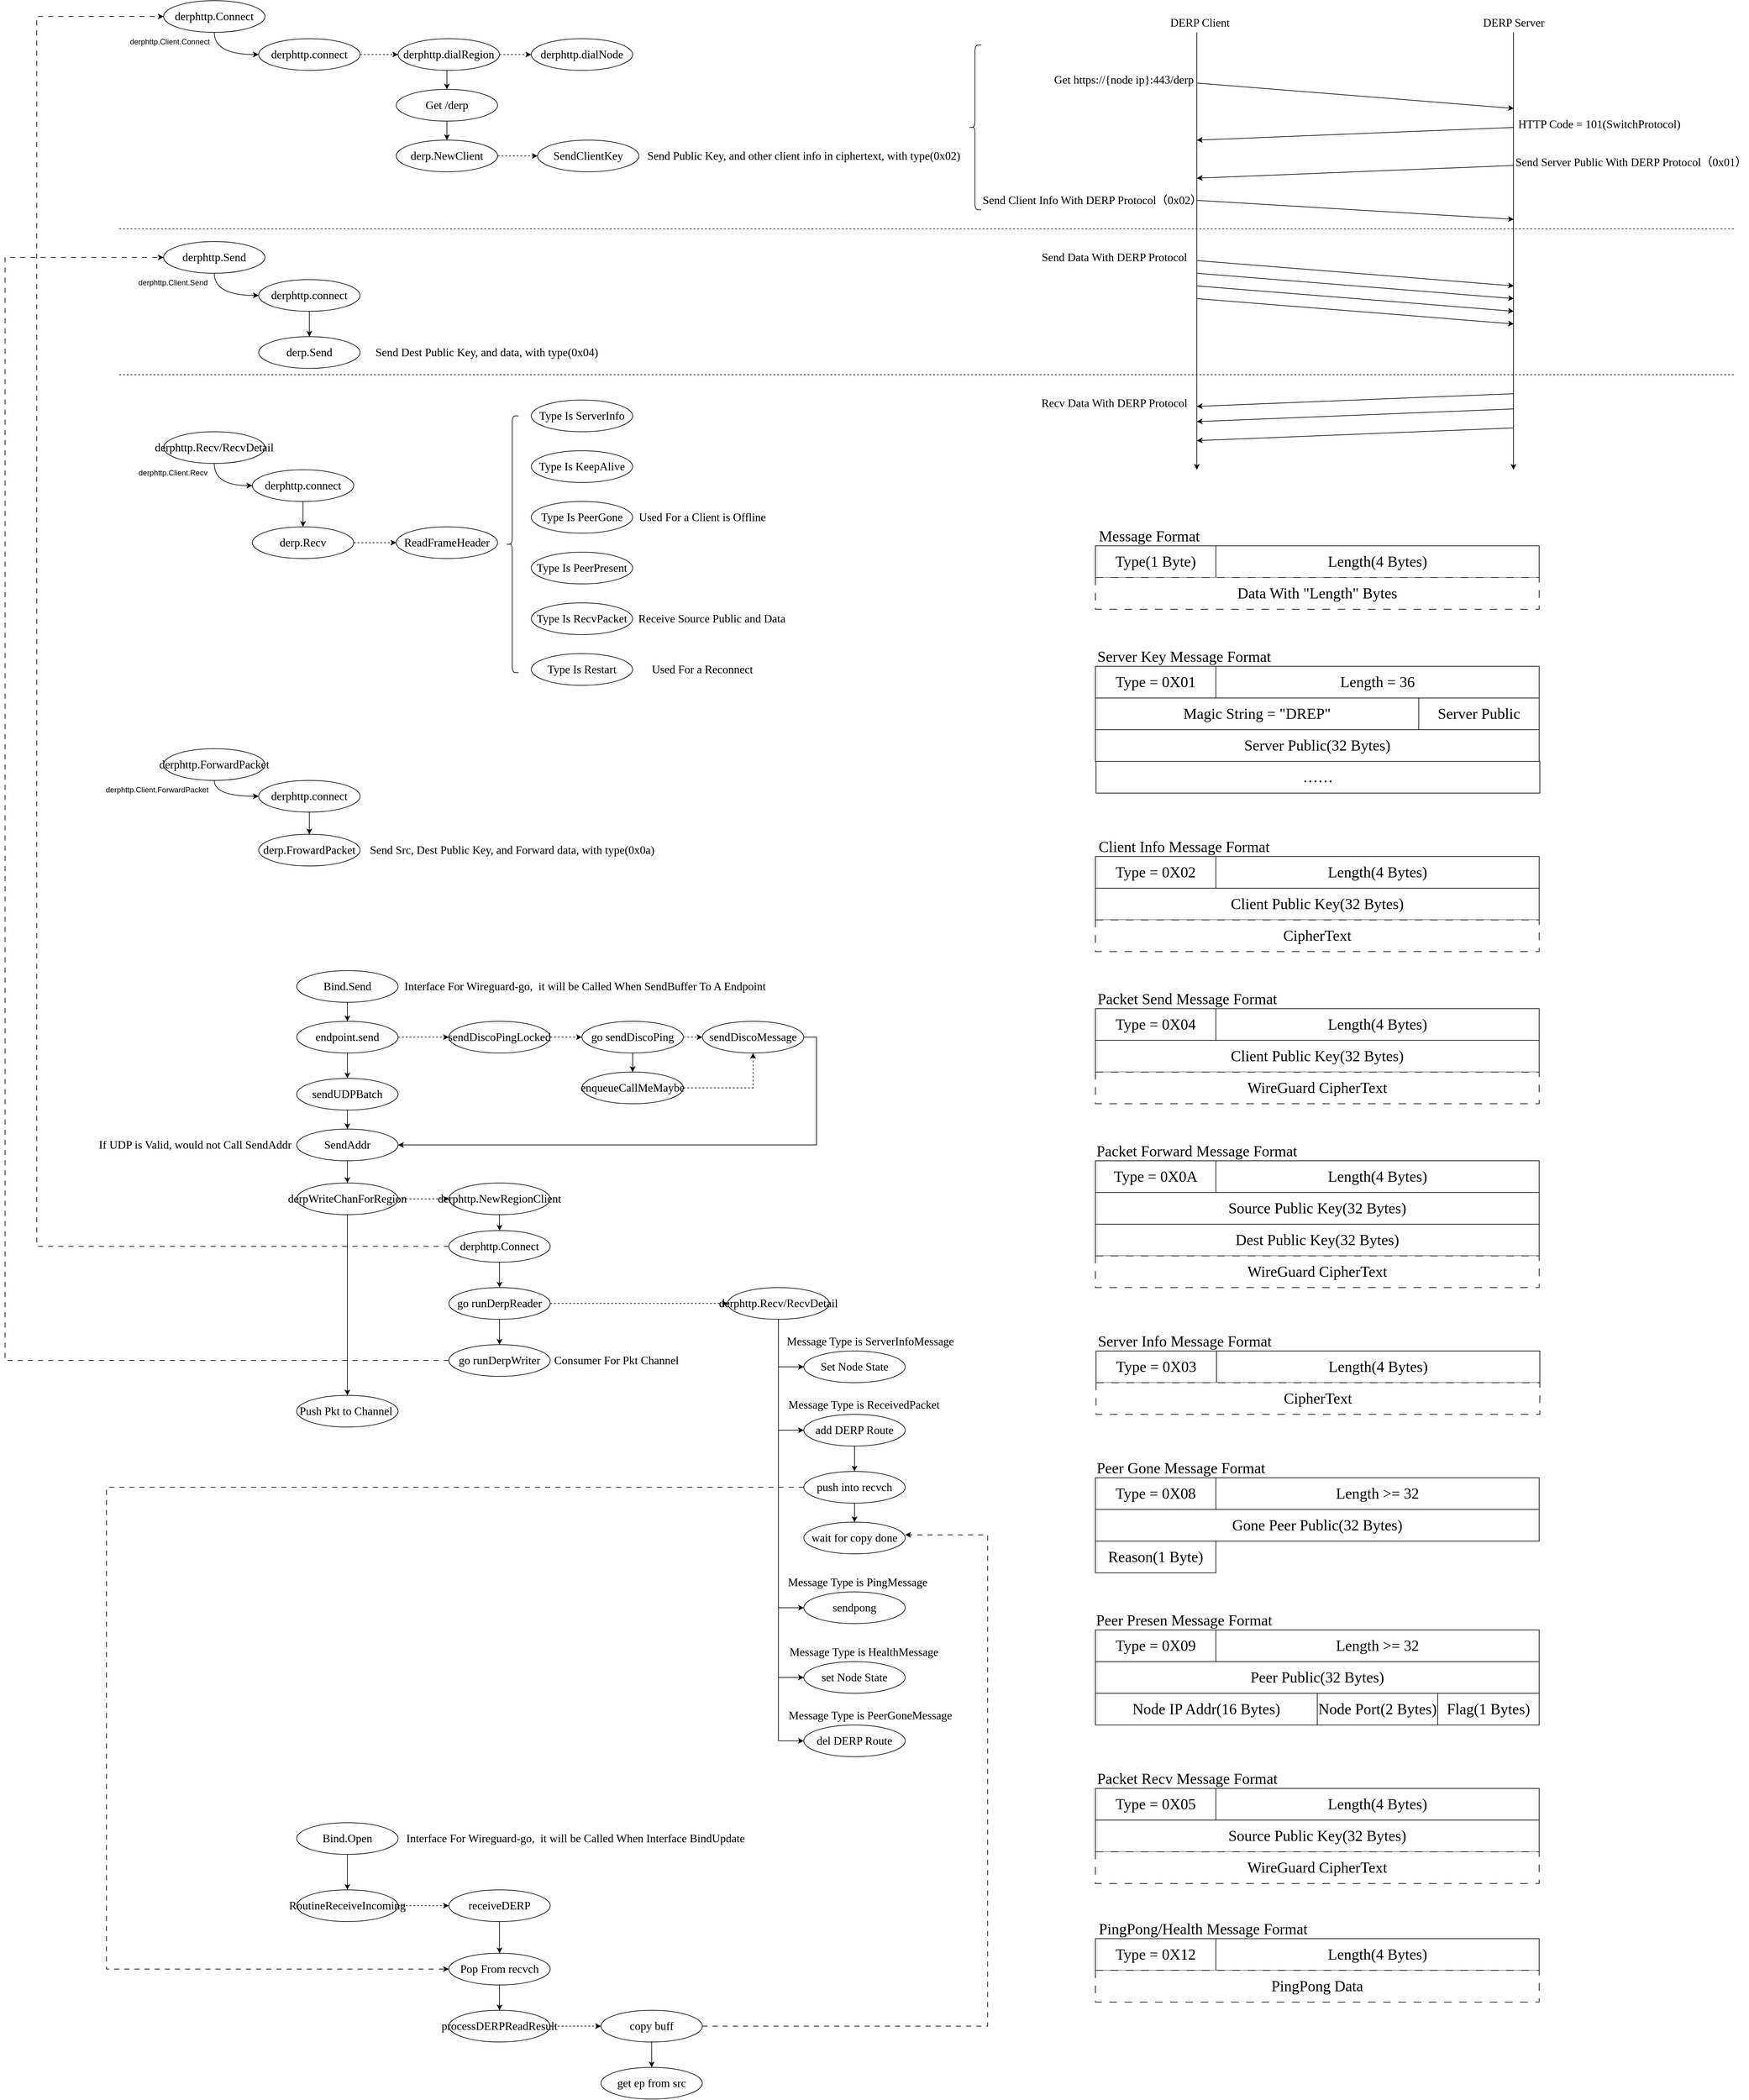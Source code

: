 <mxfile version="24.8.1">
  <diagram name="第 1 页" id="boaGlC_A0SEjg5snhlWo">
    <mxGraphModel dx="2074" dy="2267" grid="1" gridSize="10" guides="1" tooltips="1" connect="1" arrows="1" fold="1" page="1" pageScale="1" pageWidth="827" pageHeight="1169" math="0" shadow="0">
      <root>
        <mxCell id="0" />
        <mxCell id="1" parent="0" />
        <mxCell id="egJeK7IyAdFAndKhT8CJ-12" value="" style="group" parent="1" vertex="1" connectable="0">
          <mxGeometry x="260" y="-740" width="760" height="200" as="geometry" />
        </mxCell>
        <mxCell id="HHnwj9ZDeLS21Np8BCJO-33" style="edgeStyle=orthogonalEdgeStyle;rounded=0;orthogonalLoop=1;jettySize=auto;html=1;exitX=0.5;exitY=1;exitDx=0;exitDy=0;entryX=0;entryY=0.5;entryDx=0;entryDy=0;curved=1;" parent="egJeK7IyAdFAndKhT8CJ-12" source="HHnwj9ZDeLS21Np8BCJO-30" target="HHnwj9ZDeLS21Np8BCJO-32" edge="1">
          <mxGeometry relative="1" as="geometry" />
        </mxCell>
        <mxCell id="HHnwj9ZDeLS21Np8BCJO-30" value="&lt;font style=&quot;font-size: 18px;&quot; face=&quot;Times New Roman&quot;&gt;derphttp.Send&lt;/font&gt;" style="ellipse;whiteSpace=wrap;html=1;" parent="egJeK7IyAdFAndKhT8CJ-12" vertex="1">
          <mxGeometry x="50" width="160" height="50" as="geometry" />
        </mxCell>
        <mxCell id="HHnwj9ZDeLS21Np8BCJO-36" style="edgeStyle=orthogonalEdgeStyle;rounded=0;orthogonalLoop=1;jettySize=auto;html=1;exitX=0.5;exitY=1;exitDx=0;exitDy=0;entryX=0.5;entryY=0;entryDx=0;entryDy=0;" parent="egJeK7IyAdFAndKhT8CJ-12" source="HHnwj9ZDeLS21Np8BCJO-32" target="HHnwj9ZDeLS21Np8BCJO-35" edge="1">
          <mxGeometry relative="1" as="geometry" />
        </mxCell>
        <mxCell id="HHnwj9ZDeLS21Np8BCJO-32" value="&lt;font style=&quot;font-size: 18px;&quot; face=&quot;Times New Roman&quot;&gt;derphttp.connect&lt;/font&gt;" style="ellipse;whiteSpace=wrap;html=1;" parent="egJeK7IyAdFAndKhT8CJ-12" vertex="1">
          <mxGeometry x="200" y="60" width="160" height="50" as="geometry" />
        </mxCell>
        <mxCell id="HHnwj9ZDeLS21Np8BCJO-34" value="derphttp.Client.Send" style="text;html=1;align=center;verticalAlign=middle;whiteSpace=wrap;rounded=0;" parent="egJeK7IyAdFAndKhT8CJ-12" vertex="1">
          <mxGeometry y="50" width="130" height="30" as="geometry" />
        </mxCell>
        <mxCell id="HHnwj9ZDeLS21Np8BCJO-35" value="&lt;font style=&quot;font-size: 18px;&quot; face=&quot;Times New Roman&quot;&gt;derp.Send&lt;/font&gt;" style="ellipse;whiteSpace=wrap;html=1;" parent="egJeK7IyAdFAndKhT8CJ-12" vertex="1">
          <mxGeometry x="200" y="150" width="160" height="50" as="geometry" />
        </mxCell>
        <mxCell id="HHnwj9ZDeLS21Np8BCJO-38" value="&lt;font style=&quot;font-size: 18px;&quot; face=&quot;Times New Roman&quot;&gt;Send Dest Public Key, and data, with type(0x04)&lt;/font&gt;" style="text;html=1;align=center;verticalAlign=middle;whiteSpace=wrap;rounded=0;" parent="egJeK7IyAdFAndKhT8CJ-12" vertex="1">
          <mxGeometry x="360" y="160" width="400" height="30" as="geometry" />
        </mxCell>
        <mxCell id="egJeK7IyAdFAndKhT8CJ-14" value="" style="group" parent="1" vertex="1" connectable="0">
          <mxGeometry x="250" y="-1120" width="1330" height="270" as="geometry" />
        </mxCell>
        <mxCell id="HHnwj9ZDeLS21Np8BCJO-12" style="edgeStyle=orthogonalEdgeStyle;rounded=0;orthogonalLoop=1;jettySize=auto;html=1;exitX=0.5;exitY=1;exitDx=0;exitDy=0;entryX=0;entryY=0.5;entryDx=0;entryDy=0;curved=1;" parent="egJeK7IyAdFAndKhT8CJ-14" source="HHnwj9ZDeLS21Np8BCJO-9" target="HHnwj9ZDeLS21Np8BCJO-11" edge="1">
          <mxGeometry relative="1" as="geometry" />
        </mxCell>
        <mxCell id="HHnwj9ZDeLS21Np8BCJO-9" value="&lt;font style=&quot;font-size: 18px;&quot; face=&quot;Times New Roman&quot;&gt;derphttp.Connect&lt;/font&gt;" style="ellipse;whiteSpace=wrap;html=1;" parent="egJeK7IyAdFAndKhT8CJ-14" vertex="1">
          <mxGeometry x="60" width="160" height="50" as="geometry" />
        </mxCell>
        <mxCell id="HHnwj9ZDeLS21Np8BCJO-27" style="edgeStyle=orthogonalEdgeStyle;rounded=0;orthogonalLoop=1;jettySize=auto;html=1;exitX=1;exitY=0.5;exitDx=0;exitDy=0;entryX=0;entryY=0.5;entryDx=0;entryDy=0;dashed=1;" parent="egJeK7IyAdFAndKhT8CJ-14" source="HHnwj9ZDeLS21Np8BCJO-11" target="HHnwj9ZDeLS21Np8BCJO-18" edge="1">
          <mxGeometry relative="1" as="geometry" />
        </mxCell>
        <mxCell id="HHnwj9ZDeLS21Np8BCJO-11" value="&lt;font style=&quot;font-size: 18px;&quot; face=&quot;Times New Roman&quot;&gt;derphttp.connect&lt;/font&gt;" style="ellipse;whiteSpace=wrap;html=1;" parent="egJeK7IyAdFAndKhT8CJ-14" vertex="1">
          <mxGeometry x="210" y="60" width="160" height="50" as="geometry" />
        </mxCell>
        <mxCell id="HHnwj9ZDeLS21Np8BCJO-14" value="derphttp.Client.Connect" style="text;html=1;align=center;verticalAlign=middle;whiteSpace=wrap;rounded=0;" parent="egJeK7IyAdFAndKhT8CJ-14" vertex="1">
          <mxGeometry y="50" width="140" height="30" as="geometry" />
        </mxCell>
        <mxCell id="HHnwj9ZDeLS21Np8BCJO-25" style="edgeStyle=orthogonalEdgeStyle;rounded=0;orthogonalLoop=1;jettySize=auto;html=1;exitX=0.5;exitY=1;exitDx=0;exitDy=0;entryX=0.5;entryY=0;entryDx=0;entryDy=0;" parent="egJeK7IyAdFAndKhT8CJ-14" source="HHnwj9ZDeLS21Np8BCJO-18" target="HHnwj9ZDeLS21Np8BCJO-19" edge="1">
          <mxGeometry relative="1" as="geometry" />
        </mxCell>
        <mxCell id="HHnwj9ZDeLS21Np8BCJO-29" style="edgeStyle=orthogonalEdgeStyle;rounded=0;orthogonalLoop=1;jettySize=auto;html=1;exitX=1;exitY=0.5;exitDx=0;exitDy=0;entryX=0;entryY=0.5;entryDx=0;entryDy=0;dashed=1;" parent="egJeK7IyAdFAndKhT8CJ-14" source="HHnwj9ZDeLS21Np8BCJO-18" target="HHnwj9ZDeLS21Np8BCJO-28" edge="1">
          <mxGeometry relative="1" as="geometry" />
        </mxCell>
        <mxCell id="HHnwj9ZDeLS21Np8BCJO-18" value="&lt;font style=&quot;font-size: 18px;&quot; face=&quot;Times New Roman&quot;&gt;derphttp.dialRegion&lt;/font&gt;" style="ellipse;whiteSpace=wrap;html=1;" parent="egJeK7IyAdFAndKhT8CJ-14" vertex="1">
          <mxGeometry x="430" y="60" width="160" height="50" as="geometry" />
        </mxCell>
        <mxCell id="HHnwj9ZDeLS21Np8BCJO-26" style="edgeStyle=orthogonalEdgeStyle;rounded=0;orthogonalLoop=1;jettySize=auto;html=1;exitX=0.5;exitY=1;exitDx=0;exitDy=0;entryX=0.5;entryY=0;entryDx=0;entryDy=0;" parent="egJeK7IyAdFAndKhT8CJ-14" source="HHnwj9ZDeLS21Np8BCJO-19" target="HHnwj9ZDeLS21Np8BCJO-20" edge="1">
          <mxGeometry relative="1" as="geometry" />
        </mxCell>
        <mxCell id="HHnwj9ZDeLS21Np8BCJO-19" value="&lt;font style=&quot;font-size: 18px;&quot; face=&quot;Times New Roman&quot;&gt;Get /derp&lt;/font&gt;" style="ellipse;whiteSpace=wrap;html=1;" parent="egJeK7IyAdFAndKhT8CJ-14" vertex="1">
          <mxGeometry x="427" y="140" width="160" height="50" as="geometry" />
        </mxCell>
        <mxCell id="HHnwj9ZDeLS21Np8BCJO-24" style="edgeStyle=orthogonalEdgeStyle;rounded=0;orthogonalLoop=1;jettySize=auto;html=1;exitX=1;exitY=0.5;exitDx=0;exitDy=0;entryX=0;entryY=0.5;entryDx=0;entryDy=0;dashed=1;" parent="egJeK7IyAdFAndKhT8CJ-14" source="HHnwj9ZDeLS21Np8BCJO-20" target="HHnwj9ZDeLS21Np8BCJO-21" edge="1">
          <mxGeometry relative="1" as="geometry" />
        </mxCell>
        <mxCell id="HHnwj9ZDeLS21Np8BCJO-20" value="&lt;span style=&quot;font-family: &amp;quot;Times New Roman&amp;quot;; font-size: 18px;&quot;&gt;derp.NewClient&lt;/span&gt;" style="ellipse;whiteSpace=wrap;html=1;" parent="egJeK7IyAdFAndKhT8CJ-14" vertex="1">
          <mxGeometry x="427" y="220" width="160" height="50" as="geometry" />
        </mxCell>
        <mxCell id="HHnwj9ZDeLS21Np8BCJO-21" value="&lt;span style=&quot;font-family: &amp;quot;Times New Roman&amp;quot;; font-size: 18px;&quot;&gt;SendClientKey&lt;/span&gt;" style="ellipse;whiteSpace=wrap;html=1;" parent="egJeK7IyAdFAndKhT8CJ-14" vertex="1">
          <mxGeometry x="650" y="220" width="160" height="50" as="geometry" />
        </mxCell>
        <mxCell id="HHnwj9ZDeLS21Np8BCJO-23" value="&lt;font style=&quot;font-size: 18px;&quot; face=&quot;Times New Roman&quot;&gt;Send Public Key, and other client info in ciphertext, with type(0x02)&lt;/font&gt;" style="text;html=1;align=center;verticalAlign=middle;whiteSpace=wrap;rounded=0;" parent="egJeK7IyAdFAndKhT8CJ-14" vertex="1">
          <mxGeometry x="810" y="230" width="520" height="30" as="geometry" />
        </mxCell>
        <mxCell id="HHnwj9ZDeLS21Np8BCJO-28" value="&lt;font style=&quot;font-size: 18px;&quot; face=&quot;Times New Roman&quot;&gt;derphttp.dialNode&lt;/font&gt;" style="ellipse;whiteSpace=wrap;html=1;" parent="egJeK7IyAdFAndKhT8CJ-14" vertex="1">
          <mxGeometry x="640" y="60" width="160" height="50" as="geometry" />
        </mxCell>
        <mxCell id="egJeK7IyAdFAndKhT8CJ-16" value="" style="group" parent="1" vertex="1" connectable="0">
          <mxGeometry x="210" y="60" width="890" height="185" as="geometry" />
        </mxCell>
        <mxCell id="HHnwj9ZDeLS21Np8BCJO-46" value="&lt;font style=&quot;font-size: 18px;&quot; face=&quot;Times New Roman&quot;&gt;derp.FrowardPacket&lt;/font&gt;" style="ellipse;whiteSpace=wrap;html=1;" parent="egJeK7IyAdFAndKhT8CJ-16" vertex="1">
          <mxGeometry x="250" y="135" width="160" height="50" as="geometry" />
        </mxCell>
        <mxCell id="HHnwj9ZDeLS21Np8BCJO-47" style="edgeStyle=orthogonalEdgeStyle;rounded=0;orthogonalLoop=1;jettySize=auto;html=1;exitX=0.5;exitY=1;exitDx=0;exitDy=0;" parent="egJeK7IyAdFAndKhT8CJ-16" source="HHnwj9ZDeLS21Np8BCJO-43" target="HHnwj9ZDeLS21Np8BCJO-46" edge="1">
          <mxGeometry relative="1" as="geometry" />
        </mxCell>
        <mxCell id="HHnwj9ZDeLS21Np8BCJO-45" style="edgeStyle=orthogonalEdgeStyle;rounded=0;orthogonalLoop=1;jettySize=auto;html=1;exitX=0.5;exitY=1;exitDx=0;exitDy=0;entryX=0;entryY=0.5;entryDx=0;entryDy=0;curved=1;" parent="egJeK7IyAdFAndKhT8CJ-16" source="HHnwj9ZDeLS21Np8BCJO-39" target="HHnwj9ZDeLS21Np8BCJO-43" edge="1">
          <mxGeometry relative="1" as="geometry" />
        </mxCell>
        <mxCell id="HHnwj9ZDeLS21Np8BCJO-39" value="&lt;font style=&quot;font-size: 18px;&quot; face=&quot;Times New Roman&quot;&gt;derphttp.ForwardPacket&lt;/font&gt;" style="ellipse;whiteSpace=wrap;html=1;" parent="egJeK7IyAdFAndKhT8CJ-16" vertex="1">
          <mxGeometry x="100" width="160" height="50" as="geometry" />
        </mxCell>
        <mxCell id="HHnwj9ZDeLS21Np8BCJO-42" value="derphttp.Client.ForwardPacket" style="text;html=1;align=center;verticalAlign=middle;whiteSpace=wrap;rounded=0;" parent="egJeK7IyAdFAndKhT8CJ-16" vertex="1">
          <mxGeometry y="50" width="180" height="30" as="geometry" />
        </mxCell>
        <mxCell id="HHnwj9ZDeLS21Np8BCJO-43" value="&lt;font style=&quot;font-size: 18px;&quot; face=&quot;Times New Roman&quot;&gt;derphttp.connect&lt;/font&gt;" style="ellipse;whiteSpace=wrap;html=1;" parent="egJeK7IyAdFAndKhT8CJ-16" vertex="1">
          <mxGeometry x="250" y="50" width="160" height="50" as="geometry" />
        </mxCell>
        <mxCell id="HHnwj9ZDeLS21Np8BCJO-48" value="&lt;font style=&quot;font-size: 18px;&quot; face=&quot;Times New Roman&quot;&gt;Send Src, Dest Public Key, and Forward data, with type(0x0a)&lt;/font&gt;" style="text;html=1;align=center;verticalAlign=middle;whiteSpace=wrap;rounded=0;" parent="egJeK7IyAdFAndKhT8CJ-16" vertex="1">
          <mxGeometry x="410" y="145" width="480" height="30" as="geometry" />
        </mxCell>
        <mxCell id="egJeK7IyAdFAndKhT8CJ-17" value="" style="group" parent="1" vertex="1" connectable="0">
          <mxGeometry x="260" y="-490" width="1040" height="450" as="geometry" />
        </mxCell>
        <mxCell id="HHnwj9ZDeLS21Np8BCJO-53" style="edgeStyle=orthogonalEdgeStyle;rounded=0;orthogonalLoop=1;jettySize=auto;html=1;exitX=0.5;exitY=1;exitDx=0;exitDy=0;entryX=0;entryY=0.5;entryDx=0;entryDy=0;curved=1;" parent="egJeK7IyAdFAndKhT8CJ-17" source="HHnwj9ZDeLS21Np8BCJO-49" target="HHnwj9ZDeLS21Np8BCJO-52" edge="1">
          <mxGeometry relative="1" as="geometry" />
        </mxCell>
        <mxCell id="HHnwj9ZDeLS21Np8BCJO-49" value="&lt;font style=&quot;font-size: 18px;&quot; face=&quot;Times New Roman&quot;&gt;derphttp.Recv/RecvDetail&lt;/font&gt;" style="ellipse;whiteSpace=wrap;html=1;" parent="egJeK7IyAdFAndKhT8CJ-17" vertex="1">
          <mxGeometry x="50" y="50" width="160" height="50" as="geometry" />
        </mxCell>
        <mxCell id="HHnwj9ZDeLS21Np8BCJO-56" style="edgeStyle=orthogonalEdgeStyle;rounded=0;orthogonalLoop=1;jettySize=auto;html=1;exitX=0.5;exitY=1;exitDx=0;exitDy=0;entryX=0.5;entryY=0;entryDx=0;entryDy=0;" parent="egJeK7IyAdFAndKhT8CJ-17" source="HHnwj9ZDeLS21Np8BCJO-52" target="HHnwj9ZDeLS21Np8BCJO-55" edge="1">
          <mxGeometry relative="1" as="geometry" />
        </mxCell>
        <mxCell id="HHnwj9ZDeLS21Np8BCJO-52" value="&lt;font style=&quot;font-size: 18px;&quot; face=&quot;Times New Roman&quot;&gt;derphttp.connect&lt;/font&gt;" style="ellipse;whiteSpace=wrap;html=1;" parent="egJeK7IyAdFAndKhT8CJ-17" vertex="1">
          <mxGeometry x="190" y="110" width="160" height="50" as="geometry" />
        </mxCell>
        <mxCell id="HHnwj9ZDeLS21Np8BCJO-54" value="derphttp.Client.Recv" style="text;html=1;align=center;verticalAlign=middle;whiteSpace=wrap;rounded=0;" parent="egJeK7IyAdFAndKhT8CJ-17" vertex="1">
          <mxGeometry y="100" width="130" height="30" as="geometry" />
        </mxCell>
        <mxCell id="HHnwj9ZDeLS21Np8BCJO-73" style="edgeStyle=orthogonalEdgeStyle;rounded=0;orthogonalLoop=1;jettySize=auto;html=1;exitX=1;exitY=0.5;exitDx=0;exitDy=0;entryX=0;entryY=0.5;entryDx=0;entryDy=0;dashed=1;" parent="egJeK7IyAdFAndKhT8CJ-17" source="HHnwj9ZDeLS21Np8BCJO-55" target="HHnwj9ZDeLS21Np8BCJO-58" edge="1">
          <mxGeometry relative="1" as="geometry" />
        </mxCell>
        <mxCell id="HHnwj9ZDeLS21Np8BCJO-55" value="&lt;font style=&quot;font-size: 18px;&quot; face=&quot;Times New Roman&quot;&gt;derp.Recv&lt;/font&gt;" style="ellipse;whiteSpace=wrap;html=1;" parent="egJeK7IyAdFAndKhT8CJ-17" vertex="1">
          <mxGeometry x="190" y="200" width="160" height="50" as="geometry" />
        </mxCell>
        <mxCell id="HHnwj9ZDeLS21Np8BCJO-58" value="&lt;font style=&quot;font-size: 18px;&quot; face=&quot;Times New Roman&quot;&gt;ReadFrameHeader&lt;/font&gt;" style="ellipse;whiteSpace=wrap;html=1;" parent="egJeK7IyAdFAndKhT8CJ-17" vertex="1">
          <mxGeometry x="417" y="200" width="160" height="50" as="geometry" />
        </mxCell>
        <mxCell id="HHnwj9ZDeLS21Np8BCJO-60" value="" style="shape=curlyBracket;whiteSpace=wrap;html=1;rounded=1;labelPosition=left;verticalLabelPosition=middle;align=right;verticalAlign=middle;" parent="egJeK7IyAdFAndKhT8CJ-17" vertex="1">
          <mxGeometry x="590" y="25" width="20" height="405" as="geometry" />
        </mxCell>
        <mxCell id="HHnwj9ZDeLS21Np8BCJO-61" value="&lt;font style=&quot;font-size: 18px;&quot; face=&quot;Times New Roman&quot;&gt;Type Is ServerInfo&lt;/font&gt;" style="ellipse;whiteSpace=wrap;html=1;" parent="egJeK7IyAdFAndKhT8CJ-17" vertex="1">
          <mxGeometry x="630" width="160" height="50" as="geometry" />
        </mxCell>
        <mxCell id="HHnwj9ZDeLS21Np8BCJO-62" value="&lt;font style=&quot;font-size: 18px;&quot; face=&quot;Times New Roman&quot;&gt;Type Is KeepAlive&lt;/font&gt;" style="ellipse;whiteSpace=wrap;html=1;" parent="egJeK7IyAdFAndKhT8CJ-17" vertex="1">
          <mxGeometry x="630" y="80" width="160" height="50" as="geometry" />
        </mxCell>
        <mxCell id="HHnwj9ZDeLS21Np8BCJO-65" value="&lt;font style=&quot;font-size: 18px;&quot; face=&quot;Times New Roman&quot;&gt;Type Is PeerGone&lt;/font&gt;" style="ellipse;whiteSpace=wrap;html=1;" parent="egJeK7IyAdFAndKhT8CJ-17" vertex="1">
          <mxGeometry x="630" y="160" width="160" height="50" as="geometry" />
        </mxCell>
        <mxCell id="HHnwj9ZDeLS21Np8BCJO-66" value="&lt;font style=&quot;font-size: 18px;&quot; face=&quot;Times New Roman&quot;&gt;Used For a Client is Offline&lt;/font&gt;" style="text;html=1;align=center;verticalAlign=middle;whiteSpace=wrap;rounded=0;" parent="egJeK7IyAdFAndKhT8CJ-17" vertex="1">
          <mxGeometry x="790" y="170" width="220" height="30" as="geometry" />
        </mxCell>
        <mxCell id="HHnwj9ZDeLS21Np8BCJO-67" value="&lt;font style=&quot;font-size: 18px;&quot; face=&quot;Times New Roman&quot;&gt;Type Is PeerPresent&lt;/font&gt;" style="ellipse;whiteSpace=wrap;html=1;" parent="egJeK7IyAdFAndKhT8CJ-17" vertex="1">
          <mxGeometry x="630" y="240" width="160" height="50" as="geometry" />
        </mxCell>
        <mxCell id="HHnwj9ZDeLS21Np8BCJO-68" value="&lt;font style=&quot;font-size: 18px;&quot; face=&quot;Times New Roman&quot;&gt;Type Is RecvPacket&lt;/font&gt;" style="ellipse;whiteSpace=wrap;html=1;" parent="egJeK7IyAdFAndKhT8CJ-17" vertex="1">
          <mxGeometry x="630" y="320" width="160" height="50" as="geometry" />
        </mxCell>
        <mxCell id="HHnwj9ZDeLS21Np8BCJO-69" value="&lt;font style=&quot;font-size: 18px;&quot; face=&quot;Times New Roman&quot;&gt;Receive Source Public and Data&lt;/font&gt;" style="text;html=1;align=center;verticalAlign=middle;whiteSpace=wrap;rounded=0;" parent="egJeK7IyAdFAndKhT8CJ-17" vertex="1">
          <mxGeometry x="790" y="330" width="250" height="30" as="geometry" />
        </mxCell>
        <mxCell id="HHnwj9ZDeLS21Np8BCJO-70" value="&lt;font style=&quot;font-size: 18px;&quot; face=&quot;Times New Roman&quot;&gt;Type Is Restart&lt;/font&gt;" style="ellipse;whiteSpace=wrap;html=1;" parent="egJeK7IyAdFAndKhT8CJ-17" vertex="1">
          <mxGeometry x="630" y="400" width="160" height="50" as="geometry" />
        </mxCell>
        <mxCell id="HHnwj9ZDeLS21Np8BCJO-71" value="&lt;font style=&quot;font-size: 18px;&quot; face=&quot;Times New Roman&quot;&gt;Used For a Reconnect&lt;/font&gt;" style="text;html=1;align=center;verticalAlign=middle;whiteSpace=wrap;rounded=0;" parent="egJeK7IyAdFAndKhT8CJ-17" vertex="1">
          <mxGeometry x="790" y="410" width="220" height="30" as="geometry" />
        </mxCell>
        <mxCell id="egJeK7IyAdFAndKhT8CJ-20" value="" style="endArrow=none;dashed=1;html=1;rounded=0;" parent="1" edge="1">
          <mxGeometry width="50" height="50" relative="1" as="geometry">
            <mxPoint x="240" y="-760" as="sourcePoint" />
            <mxPoint x="2790" y="-760" as="targetPoint" />
          </mxGeometry>
        </mxCell>
        <mxCell id="oFC3k6cB1DwRkjMcpZ91-4" value="&lt;font style=&quot;font-size: 18px;&quot; face=&quot;Times New Roman&quot;&gt;DERP Client&lt;/font&gt;" style="text;html=1;align=center;verticalAlign=middle;whiteSpace=wrap;rounded=0;" parent="1" vertex="1">
          <mxGeometry x="1870" y="-1100" width="150" height="30" as="geometry" />
        </mxCell>
        <mxCell id="oFC3k6cB1DwRkjMcpZ91-5" value="&lt;font style=&quot;font-size: 18px;&quot; face=&quot;Times New Roman&quot;&gt;DERP Server&lt;/font&gt;" style="text;html=1;align=center;verticalAlign=middle;whiteSpace=wrap;rounded=0;" parent="1" vertex="1">
          <mxGeometry x="2380" y="-1100" width="120" height="30" as="geometry" />
        </mxCell>
        <mxCell id="oFC3k6cB1DwRkjMcpZ91-6" value="" style="endArrow=classic;html=1;rounded=0;" parent="1" edge="1">
          <mxGeometry width="50" height="50" relative="1" as="geometry">
            <mxPoint x="1940" y="-1070" as="sourcePoint" />
            <mxPoint x="1940" y="-380" as="targetPoint" />
          </mxGeometry>
        </mxCell>
        <mxCell id="oFC3k6cB1DwRkjMcpZ91-7" value="" style="endArrow=classic;html=1;rounded=0;" parent="1" edge="1">
          <mxGeometry width="50" height="50" relative="1" as="geometry">
            <mxPoint x="2439.5" y="-1070" as="sourcePoint" />
            <mxPoint x="2439.5" y="-380" as="targetPoint" />
          </mxGeometry>
        </mxCell>
        <mxCell id="egJeK7IyAdFAndKhT8CJ-1" value="" style="endArrow=classic;html=1;rounded=0;" parent="1" edge="1">
          <mxGeometry width="50" height="50" relative="1" as="geometry">
            <mxPoint x="1940" y="-990" as="sourcePoint" />
            <mxPoint x="2440" y="-950" as="targetPoint" />
          </mxGeometry>
        </mxCell>
        <mxCell id="egJeK7IyAdFAndKhT8CJ-2" value="&lt;font style=&quot;font-size: 18px;&quot; face=&quot;Times New Roman&quot;&gt;Get https://{node ip}:443/derp&lt;/font&gt;" style="text;html=1;align=center;verticalAlign=middle;whiteSpace=wrap;rounded=0;" parent="1" vertex="1">
          <mxGeometry x="1710" y="-1010" width="230" height="30" as="geometry" />
        </mxCell>
        <mxCell id="egJeK7IyAdFAndKhT8CJ-3" value="" style="endArrow=classic;html=1;rounded=0;" parent="1" edge="1">
          <mxGeometry width="50" height="50" relative="1" as="geometry">
            <mxPoint x="2440" y="-920" as="sourcePoint" />
            <mxPoint x="1940" y="-900" as="targetPoint" />
          </mxGeometry>
        </mxCell>
        <mxCell id="egJeK7IyAdFAndKhT8CJ-4" value="&lt;font style=&quot;font-size: 18px;&quot; face=&quot;Times New Roman&quot;&gt;HTTP Code = 101(SwitchProtocol)&lt;/font&gt;" style="text;html=1;align=center;verticalAlign=middle;whiteSpace=wrap;rounded=0;" parent="1" vertex="1">
          <mxGeometry x="2440" y="-940" width="270" height="30" as="geometry" />
        </mxCell>
        <mxCell id="egJeK7IyAdFAndKhT8CJ-5" value="" style="endArrow=classic;html=1;rounded=0;" parent="1" edge="1">
          <mxGeometry width="50" height="50" relative="1" as="geometry">
            <mxPoint x="2440" y="-860" as="sourcePoint" />
            <mxPoint x="1940" y="-840" as="targetPoint" />
          </mxGeometry>
        </mxCell>
        <mxCell id="egJeK7IyAdFAndKhT8CJ-6" value="&lt;font face=&quot;Times New Roman&quot;&gt;&lt;span style=&quot;font-size: 18px;&quot;&gt;Send Server Public With&amp;nbsp;&lt;/span&gt;&lt;/font&gt;&lt;span style=&quot;font-family: &amp;quot;Times New Roman&amp;quot;; font-size: 18px;&quot;&gt;DERP Protocol（0x01）&lt;/span&gt;" style="text;html=1;align=center;verticalAlign=middle;whiteSpace=wrap;rounded=0;" parent="1" vertex="1">
          <mxGeometry x="2440" y="-880" width="370" height="30" as="geometry" />
        </mxCell>
        <mxCell id="egJeK7IyAdFAndKhT8CJ-7" value="" style="endArrow=classic;html=1;rounded=0;" parent="1" edge="1">
          <mxGeometry width="50" height="50" relative="1" as="geometry">
            <mxPoint x="1940" y="-805" as="sourcePoint" />
            <mxPoint x="2440" y="-775" as="targetPoint" />
          </mxGeometry>
        </mxCell>
        <mxCell id="egJeK7IyAdFAndKhT8CJ-8" value="&lt;font face=&quot;Times New Roman&quot;&gt;&lt;span style=&quot;font-size: 18px;&quot;&gt;Send Client Info With&amp;nbsp;&lt;/span&gt;&lt;/font&gt;&lt;span style=&quot;font-family: &amp;quot;Times New Roman&amp;quot;; font-size: 18px;&quot;&gt;DERP Protocol（0x02）&lt;/span&gt;" style="text;html=1;align=center;verticalAlign=middle;whiteSpace=wrap;rounded=0;" parent="1" vertex="1">
          <mxGeometry x="1600" y="-820" width="350" height="30" as="geometry" />
        </mxCell>
        <mxCell id="egJeK7IyAdFAndKhT8CJ-9" value="" style="shape=curlyBracket;whiteSpace=wrap;html=1;rounded=1;labelPosition=left;verticalLabelPosition=middle;align=right;verticalAlign=middle;" parent="1" vertex="1">
          <mxGeometry x="1580" y="-1050" width="20" height="260" as="geometry" />
        </mxCell>
        <mxCell id="egJeK7IyAdFAndKhT8CJ-21" value="" style="endArrow=classic;html=1;rounded=0;" parent="1" edge="1">
          <mxGeometry width="50" height="50" relative="1" as="geometry">
            <mxPoint x="1940" y="-710" as="sourcePoint" />
            <mxPoint x="2440" y="-670" as="targetPoint" />
          </mxGeometry>
        </mxCell>
        <mxCell id="egJeK7IyAdFAndKhT8CJ-22" value="&lt;font face=&quot;Times New Roman&quot;&gt;&lt;span style=&quot;font-size: 18px;&quot;&gt;Send Data With&amp;nbsp;&lt;/span&gt;&lt;/font&gt;&lt;span style=&quot;font-family: &amp;quot;Times New Roman&amp;quot;; font-size: 18px;&quot;&gt;DERP Protocol&lt;/span&gt;" style="text;html=1;align=center;verticalAlign=middle;whiteSpace=wrap;rounded=0;" parent="1" vertex="1">
          <mxGeometry x="1680" y="-730" width="260" height="30" as="geometry" />
        </mxCell>
        <mxCell id="egJeK7IyAdFAndKhT8CJ-23" value="" style="endArrow=classic;html=1;rounded=0;" parent="1" edge="1">
          <mxGeometry width="50" height="50" relative="1" as="geometry">
            <mxPoint x="1940" y="-670" as="sourcePoint" />
            <mxPoint x="2440" y="-630" as="targetPoint" />
          </mxGeometry>
        </mxCell>
        <mxCell id="egJeK7IyAdFAndKhT8CJ-24" value="" style="endArrow=classic;html=1;rounded=0;" parent="1" edge="1">
          <mxGeometry width="50" height="50" relative="1" as="geometry">
            <mxPoint x="1940" y="-690" as="sourcePoint" />
            <mxPoint x="2440" y="-650" as="targetPoint" />
          </mxGeometry>
        </mxCell>
        <mxCell id="egJeK7IyAdFAndKhT8CJ-25" value="" style="endArrow=classic;html=1;rounded=0;" parent="1" edge="1">
          <mxGeometry width="50" height="50" relative="1" as="geometry">
            <mxPoint x="1940" y="-650" as="sourcePoint" />
            <mxPoint x="2440" y="-610" as="targetPoint" />
          </mxGeometry>
        </mxCell>
        <mxCell id="egJeK7IyAdFAndKhT8CJ-31" style="edgeStyle=orthogonalEdgeStyle;rounded=0;orthogonalLoop=1;jettySize=auto;html=1;exitX=0;exitY=0.5;exitDx=0;exitDy=0;entryX=0;entryY=0.5;entryDx=0;entryDy=0;dashed=1;dashPattern=8 8;" parent="1" source="HHnwj9ZDeLS21Np8BCJO-135" target="HHnwj9ZDeLS21Np8BCJO-30" edge="1">
          <mxGeometry relative="1" as="geometry">
            <Array as="points">
              <mxPoint x="60" y="1025" />
              <mxPoint x="60" y="-715" />
            </Array>
          </mxGeometry>
        </mxCell>
        <mxCell id="egJeK7IyAdFAndKhT8CJ-32" style="edgeStyle=orthogonalEdgeStyle;rounded=0;orthogonalLoop=1;jettySize=auto;html=1;exitX=0;exitY=0.5;exitDx=0;exitDy=0;entryX=0;entryY=0.5;entryDx=0;entryDy=0;dashed=1;dashPattern=8 8;" parent="1" source="HHnwj9ZDeLS21Np8BCJO-132" target="HHnwj9ZDeLS21Np8BCJO-9" edge="1">
          <mxGeometry relative="1" as="geometry">
            <Array as="points">
              <mxPoint x="110" y="845" />
              <mxPoint x="110" y="-1095" />
            </Array>
          </mxGeometry>
        </mxCell>
        <mxCell id="egJeK7IyAdFAndKhT8CJ-33" value="" style="endArrow=classic;html=1;rounded=0;" parent="1" edge="1">
          <mxGeometry width="50" height="50" relative="1" as="geometry">
            <mxPoint x="2440" y="-500" as="sourcePoint" />
            <mxPoint x="1940" y="-480" as="targetPoint" />
          </mxGeometry>
        </mxCell>
        <mxCell id="egJeK7IyAdFAndKhT8CJ-34" value="" style="endArrow=classic;html=1;rounded=0;" parent="1" edge="1">
          <mxGeometry width="50" height="50" relative="1" as="geometry">
            <mxPoint x="2440" y="-476" as="sourcePoint" />
            <mxPoint x="1940" y="-456" as="targetPoint" />
          </mxGeometry>
        </mxCell>
        <mxCell id="egJeK7IyAdFAndKhT8CJ-35" value="" style="endArrow=classic;html=1;rounded=0;" parent="1" edge="1">
          <mxGeometry width="50" height="50" relative="1" as="geometry">
            <mxPoint x="2440" y="-446" as="sourcePoint" />
            <mxPoint x="1940" y="-426" as="targetPoint" />
          </mxGeometry>
        </mxCell>
        <mxCell id="egJeK7IyAdFAndKhT8CJ-36" value="" style="endArrow=none;dashed=1;html=1;rounded=0;" parent="1" edge="1">
          <mxGeometry width="50" height="50" relative="1" as="geometry">
            <mxPoint x="240" y="-530" as="sourcePoint" />
            <mxPoint x="2790" y="-530" as="targetPoint" />
          </mxGeometry>
        </mxCell>
        <mxCell id="egJeK7IyAdFAndKhT8CJ-59" value="" style="group" parent="1" vertex="1" connectable="0">
          <mxGeometry x="200" y="410" width="1370" height="1240" as="geometry" />
        </mxCell>
        <mxCell id="egJeK7IyAdFAndKhT8CJ-28" value="&lt;font style=&quot;font-size: 18px;&quot; face=&quot;Times New Roman&quot;&gt;Push Pkt to Channel&amp;nbsp;&lt;/font&gt;" style="ellipse;whiteSpace=wrap;html=1;" parent="egJeK7IyAdFAndKhT8CJ-59" vertex="1">
          <mxGeometry x="320" y="670" width="160" height="50" as="geometry" />
        </mxCell>
        <mxCell id="oFC3k6cB1DwRkjMcpZ91-2" style="edgeStyle=orthogonalEdgeStyle;rounded=0;orthogonalLoop=1;jettySize=auto;html=1;exitX=1;exitY=0.5;exitDx=0;exitDy=0;entryX=0;entryY=0.5;entryDx=0;entryDy=0;dashed=1;" parent="egJeK7IyAdFAndKhT8CJ-59" source="HHnwj9ZDeLS21Np8BCJO-130" target="oFC3k6cB1DwRkjMcpZ91-1" edge="1">
          <mxGeometry relative="1" as="geometry" />
        </mxCell>
        <mxCell id="egJeK7IyAdFAndKhT8CJ-29" style="edgeStyle=orthogonalEdgeStyle;rounded=0;orthogonalLoop=1;jettySize=auto;html=1;exitX=0.5;exitY=1;exitDx=0;exitDy=0;entryX=0.5;entryY=0;entryDx=0;entryDy=0;" parent="egJeK7IyAdFAndKhT8CJ-59" source="HHnwj9ZDeLS21Np8BCJO-130" target="egJeK7IyAdFAndKhT8CJ-28" edge="1">
          <mxGeometry relative="1" as="geometry">
            <mxPoint x="400.333" y="650" as="targetPoint" />
          </mxGeometry>
        </mxCell>
        <mxCell id="HHnwj9ZDeLS21Np8BCJO-130" value="&lt;font face=&quot;Times New Roman&quot;&gt;&lt;span style=&quot;font-size: 18px;&quot;&gt;derpWriteChanForRegion&lt;/span&gt;&lt;/font&gt;" style="ellipse;whiteSpace=wrap;html=1;" parent="egJeK7IyAdFAndKhT8CJ-59" vertex="1">
          <mxGeometry x="320" y="335" width="160" height="50" as="geometry" />
        </mxCell>
        <mxCell id="HHnwj9ZDeLS21Np8BCJO-136" style="edgeStyle=orthogonalEdgeStyle;rounded=0;orthogonalLoop=1;jettySize=auto;html=1;exitX=0.5;exitY=1;exitDx=0;exitDy=0;entryX=0.5;entryY=0;entryDx=0;entryDy=0;" parent="egJeK7IyAdFAndKhT8CJ-59" source="HHnwj9ZDeLS21Np8BCJO-132" target="HHnwj9ZDeLS21Np8BCJO-134" edge="1">
          <mxGeometry relative="1" as="geometry" />
        </mxCell>
        <mxCell id="HHnwj9ZDeLS21Np8BCJO-132" value="&lt;font style=&quot;font-size: 18px;&quot; face=&quot;Times New Roman&quot;&gt;derphttp.Connect&lt;/font&gt;" style="ellipse;whiteSpace=wrap;html=1;" parent="egJeK7IyAdFAndKhT8CJ-59" vertex="1">
          <mxGeometry x="560" y="410" width="160" height="50" as="geometry" />
        </mxCell>
        <mxCell id="HHnwj9ZDeLS21Np8BCJO-137" style="edgeStyle=orthogonalEdgeStyle;rounded=0;orthogonalLoop=1;jettySize=auto;html=1;exitX=0.5;exitY=1;exitDx=0;exitDy=0;entryX=0.5;entryY=0;entryDx=0;entryDy=0;" parent="egJeK7IyAdFAndKhT8CJ-59" source="HHnwj9ZDeLS21Np8BCJO-134" target="HHnwj9ZDeLS21Np8BCJO-135" edge="1">
          <mxGeometry relative="1" as="geometry" />
        </mxCell>
        <mxCell id="egJeK7IyAdFAndKhT8CJ-38" style="edgeStyle=orthogonalEdgeStyle;rounded=0;orthogonalLoop=1;jettySize=auto;html=1;exitX=1;exitY=0.5;exitDx=0;exitDy=0;entryX=0;entryY=0.5;entryDx=0;entryDy=0;dashed=1;" parent="egJeK7IyAdFAndKhT8CJ-59" source="HHnwj9ZDeLS21Np8BCJO-134" target="egJeK7IyAdFAndKhT8CJ-37" edge="1">
          <mxGeometry relative="1" as="geometry" />
        </mxCell>
        <mxCell id="HHnwj9ZDeLS21Np8BCJO-134" value="&lt;font style=&quot;font-size: 18px;&quot; face=&quot;Times New Roman&quot;&gt;go runDerpReader&lt;/font&gt;" style="ellipse;whiteSpace=wrap;html=1;" parent="egJeK7IyAdFAndKhT8CJ-59" vertex="1">
          <mxGeometry x="560" y="500" width="160" height="50" as="geometry" />
        </mxCell>
        <mxCell id="HHnwj9ZDeLS21Np8BCJO-135" value="&lt;font style=&quot;font-size: 18px;&quot; face=&quot;Times New Roman&quot;&gt;go runDerpWriter&lt;/font&gt;" style="ellipse;whiteSpace=wrap;html=1;" parent="egJeK7IyAdFAndKhT8CJ-59" vertex="1">
          <mxGeometry x="560" y="590" width="160" height="50" as="geometry" />
        </mxCell>
        <mxCell id="HHnwj9ZDeLS21Np8BCJO-139" style="edgeStyle=orthogonalEdgeStyle;rounded=0;orthogonalLoop=1;jettySize=auto;html=1;exitX=0.5;exitY=1;exitDx=0;exitDy=0;entryX=0.5;entryY=0;entryDx=0;entryDy=0;" parent="egJeK7IyAdFAndKhT8CJ-59" source="HHnwj9ZDeLS21Np8BCJO-138" target="HHnwj9ZDeLS21Np8BCJO-130" edge="1">
          <mxGeometry relative="1" as="geometry" />
        </mxCell>
        <mxCell id="HHnwj9ZDeLS21Np8BCJO-138" value="&lt;font face=&quot;Times New Roman&quot;&gt;&lt;span style=&quot;font-size: 18px;&quot;&gt;SendAddr&lt;/span&gt;&lt;/font&gt;" style="ellipse;whiteSpace=wrap;html=1;" parent="egJeK7IyAdFAndKhT8CJ-59" vertex="1">
          <mxGeometry x="320" y="250" width="160" height="50" as="geometry" />
        </mxCell>
        <mxCell id="HHnwj9ZDeLS21Np8BCJO-146" style="edgeStyle=orthogonalEdgeStyle;rounded=0;orthogonalLoop=1;jettySize=auto;html=1;exitX=1;exitY=0.5;exitDx=0;exitDy=0;entryX=0;entryY=0.5;entryDx=0;entryDy=0;dashed=1;" parent="egJeK7IyAdFAndKhT8CJ-59" source="HHnwj9ZDeLS21Np8BCJO-140" target="HHnwj9ZDeLS21Np8BCJO-145" edge="1">
          <mxGeometry relative="1" as="geometry" />
        </mxCell>
        <mxCell id="HHnwj9ZDeLS21Np8BCJO-157" style="edgeStyle=orthogonalEdgeStyle;rounded=0;orthogonalLoop=1;jettySize=auto;html=1;exitX=0.5;exitY=1;exitDx=0;exitDy=0;" parent="egJeK7IyAdFAndKhT8CJ-59" source="HHnwj9ZDeLS21Np8BCJO-140" target="HHnwj9ZDeLS21Np8BCJO-156" edge="1">
          <mxGeometry relative="1" as="geometry" />
        </mxCell>
        <mxCell id="HHnwj9ZDeLS21Np8BCJO-140" value="&lt;font face=&quot;Times New Roman&quot;&gt;&lt;span style=&quot;font-size: 18px;&quot;&gt;endpoint.send&lt;/span&gt;&lt;/font&gt;" style="ellipse;whiteSpace=wrap;html=1;" parent="egJeK7IyAdFAndKhT8CJ-59" vertex="1">
          <mxGeometry x="320" y="80" width="160" height="50" as="geometry" />
        </mxCell>
        <mxCell id="HHnwj9ZDeLS21Np8BCJO-144" style="edgeStyle=orthogonalEdgeStyle;rounded=0;orthogonalLoop=1;jettySize=auto;html=1;exitX=0.5;exitY=1;exitDx=0;exitDy=0;entryX=0.5;entryY=0;entryDx=0;entryDy=0;" parent="egJeK7IyAdFAndKhT8CJ-59" source="HHnwj9ZDeLS21Np8BCJO-142" target="HHnwj9ZDeLS21Np8BCJO-140" edge="1">
          <mxGeometry relative="1" as="geometry" />
        </mxCell>
        <mxCell id="HHnwj9ZDeLS21Np8BCJO-142" value="&lt;font face=&quot;Times New Roman&quot;&gt;&lt;span style=&quot;font-size: 18px;&quot;&gt;Bind.Send&lt;/span&gt;&lt;/font&gt;" style="ellipse;whiteSpace=wrap;html=1;" parent="egJeK7IyAdFAndKhT8CJ-59" vertex="1">
          <mxGeometry x="320" width="160" height="50" as="geometry" />
        </mxCell>
        <mxCell id="HHnwj9ZDeLS21Np8BCJO-143" value="&lt;font face=&quot;Times New Roman&quot;&gt;&lt;span style=&quot;font-size: 18px;&quot;&gt;Interface For Wireguard-go,&amp;nbsp; it will be Called When SendBuffer To A Endpoint&lt;/span&gt;&lt;/font&gt;" style="text;html=1;align=center;verticalAlign=middle;whiteSpace=wrap;rounded=0;" parent="egJeK7IyAdFAndKhT8CJ-59" vertex="1">
          <mxGeometry x="470" y="10" width="610" height="30" as="geometry" />
        </mxCell>
        <mxCell id="HHnwj9ZDeLS21Np8BCJO-151" style="edgeStyle=orthogonalEdgeStyle;rounded=0;orthogonalLoop=1;jettySize=auto;html=1;exitX=1;exitY=0.5;exitDx=0;exitDy=0;entryX=0;entryY=0.5;entryDx=0;entryDy=0;dashed=1;" parent="egJeK7IyAdFAndKhT8CJ-59" source="HHnwj9ZDeLS21Np8BCJO-145" target="HHnwj9ZDeLS21Np8BCJO-147" edge="1">
          <mxGeometry relative="1" as="geometry" />
        </mxCell>
        <mxCell id="HHnwj9ZDeLS21Np8BCJO-145" value="&lt;font face=&quot;Times New Roman&quot;&gt;&lt;span style=&quot;font-size: 18px;&quot;&gt;sendDiscoPingLocked&lt;/span&gt;&lt;/font&gt;" style="ellipse;whiteSpace=wrap;html=1;" parent="egJeK7IyAdFAndKhT8CJ-59" vertex="1">
          <mxGeometry x="560" y="80" width="160" height="50" as="geometry" />
        </mxCell>
        <mxCell id="HHnwj9ZDeLS21Np8BCJO-150" style="edgeStyle=orthogonalEdgeStyle;rounded=0;orthogonalLoop=1;jettySize=auto;html=1;exitX=1;exitY=0.5;exitDx=0;exitDy=0;entryX=0;entryY=0.5;entryDx=0;entryDy=0;dashed=1;" parent="egJeK7IyAdFAndKhT8CJ-59" source="HHnwj9ZDeLS21Np8BCJO-147" target="HHnwj9ZDeLS21Np8BCJO-148" edge="1">
          <mxGeometry relative="1" as="geometry" />
        </mxCell>
        <mxCell id="HHnwj9ZDeLS21Np8BCJO-153" style="edgeStyle=orthogonalEdgeStyle;rounded=0;orthogonalLoop=1;jettySize=auto;html=1;exitX=0.5;exitY=1;exitDx=0;exitDy=0;entryX=0.5;entryY=0;entryDx=0;entryDy=0;" parent="egJeK7IyAdFAndKhT8CJ-59" source="HHnwj9ZDeLS21Np8BCJO-147" target="HHnwj9ZDeLS21Np8BCJO-152" edge="1">
          <mxGeometry relative="1" as="geometry" />
        </mxCell>
        <mxCell id="HHnwj9ZDeLS21Np8BCJO-147" value="&lt;font face=&quot;Times New Roman&quot;&gt;&lt;span style=&quot;font-size: 18px;&quot;&gt;go sendDiscoPing&lt;/span&gt;&lt;/font&gt;" style="ellipse;whiteSpace=wrap;html=1;" parent="egJeK7IyAdFAndKhT8CJ-59" vertex="1">
          <mxGeometry x="770" y="80" width="160" height="50" as="geometry" />
        </mxCell>
        <mxCell id="HHnwj9ZDeLS21Np8BCJO-161" style="edgeStyle=orthogonalEdgeStyle;rounded=0;orthogonalLoop=1;jettySize=auto;html=1;exitX=1;exitY=0.5;exitDx=0;exitDy=0;entryX=1;entryY=0.5;entryDx=0;entryDy=0;" parent="egJeK7IyAdFAndKhT8CJ-59" source="HHnwj9ZDeLS21Np8BCJO-148" target="HHnwj9ZDeLS21Np8BCJO-138" edge="1">
          <mxGeometry relative="1" as="geometry" />
        </mxCell>
        <mxCell id="HHnwj9ZDeLS21Np8BCJO-148" value="&lt;font face=&quot;Times New Roman&quot;&gt;&lt;span style=&quot;font-size: 18px;&quot;&gt;sendDiscoMessage&lt;/span&gt;&lt;/font&gt;" style="ellipse;whiteSpace=wrap;html=1;" parent="egJeK7IyAdFAndKhT8CJ-59" vertex="1">
          <mxGeometry x="960" y="80" width="160" height="50" as="geometry" />
        </mxCell>
        <mxCell id="HHnwj9ZDeLS21Np8BCJO-155" style="edgeStyle=orthogonalEdgeStyle;rounded=0;orthogonalLoop=1;jettySize=auto;html=1;exitX=1;exitY=0.5;exitDx=0;exitDy=0;entryX=0.5;entryY=1;entryDx=0;entryDy=0;dashed=1;" parent="egJeK7IyAdFAndKhT8CJ-59" source="HHnwj9ZDeLS21Np8BCJO-152" target="HHnwj9ZDeLS21Np8BCJO-148" edge="1">
          <mxGeometry relative="1" as="geometry" />
        </mxCell>
        <mxCell id="HHnwj9ZDeLS21Np8BCJO-152" value="&lt;font face=&quot;Times New Roman&quot;&gt;&lt;span style=&quot;font-size: 18px;&quot;&gt;enqueueCallMeMaybe&lt;/span&gt;&lt;/font&gt;" style="ellipse;whiteSpace=wrap;html=1;" parent="egJeK7IyAdFAndKhT8CJ-59" vertex="1">
          <mxGeometry x="770" y="160" width="160" height="50" as="geometry" />
        </mxCell>
        <mxCell id="HHnwj9ZDeLS21Np8BCJO-158" style="edgeStyle=orthogonalEdgeStyle;rounded=0;orthogonalLoop=1;jettySize=auto;html=1;exitX=0.5;exitY=1;exitDx=0;exitDy=0;entryX=0.5;entryY=0;entryDx=0;entryDy=0;" parent="egJeK7IyAdFAndKhT8CJ-59" source="HHnwj9ZDeLS21Np8BCJO-156" target="HHnwj9ZDeLS21Np8BCJO-138" edge="1">
          <mxGeometry relative="1" as="geometry" />
        </mxCell>
        <mxCell id="HHnwj9ZDeLS21Np8BCJO-156" value="&lt;font face=&quot;Times New Roman&quot;&gt;&lt;span style=&quot;font-size: 18px;&quot;&gt;sendUDPBatch&lt;/span&gt;&lt;/font&gt;" style="ellipse;whiteSpace=wrap;html=1;" parent="egJeK7IyAdFAndKhT8CJ-59" vertex="1">
          <mxGeometry x="320" y="170" width="160" height="50" as="geometry" />
        </mxCell>
        <mxCell id="HHnwj9ZDeLS21Np8BCJO-159" value="&lt;font face=&quot;Times New Roman&quot;&gt;&lt;span style=&quot;font-size: 18px;&quot;&gt;If UDP is Valid, would not Call SendAddr&lt;/span&gt;&lt;/font&gt;" style="text;html=1;align=center;verticalAlign=middle;whiteSpace=wrap;rounded=0;" parent="egJeK7IyAdFAndKhT8CJ-59" vertex="1">
          <mxGeometry y="260" width="320" height="30" as="geometry" />
        </mxCell>
        <mxCell id="oFC3k6cB1DwRkjMcpZ91-3" style="edgeStyle=orthogonalEdgeStyle;rounded=0;orthogonalLoop=1;jettySize=auto;html=1;exitX=0.5;exitY=1;exitDx=0;exitDy=0;entryX=0.5;entryY=0;entryDx=0;entryDy=0;" parent="egJeK7IyAdFAndKhT8CJ-59" source="oFC3k6cB1DwRkjMcpZ91-1" target="HHnwj9ZDeLS21Np8BCJO-132" edge="1">
          <mxGeometry relative="1" as="geometry" />
        </mxCell>
        <mxCell id="oFC3k6cB1DwRkjMcpZ91-1" value="&lt;font style=&quot;font-size: 18px;&quot; face=&quot;Times New Roman&quot;&gt;derphttp.NewRegionClient&lt;/font&gt;" style="ellipse;whiteSpace=wrap;html=1;" parent="egJeK7IyAdFAndKhT8CJ-59" vertex="1">
          <mxGeometry x="560" y="335" width="160" height="50" as="geometry" />
        </mxCell>
        <mxCell id="egJeK7IyAdFAndKhT8CJ-27" value="&lt;font face=&quot;Times New Roman&quot;&gt;&lt;span style=&quot;font-size: 18px;&quot;&gt;Consumer For Pkt Channel&lt;/span&gt;&lt;/font&gt;" style="text;html=1;align=center;verticalAlign=middle;whiteSpace=wrap;rounded=0;" parent="egJeK7IyAdFAndKhT8CJ-59" vertex="1">
          <mxGeometry x="710" y="600" width="229" height="30" as="geometry" />
        </mxCell>
        <mxCell id="egJeK7IyAdFAndKhT8CJ-42" style="edgeStyle=orthogonalEdgeStyle;rounded=0;orthogonalLoop=1;jettySize=auto;html=1;exitX=0.5;exitY=1;exitDx=0;exitDy=0;entryX=0;entryY=0.5;entryDx=0;entryDy=0;" parent="egJeK7IyAdFAndKhT8CJ-59" source="egJeK7IyAdFAndKhT8CJ-37" target="egJeK7IyAdFAndKhT8CJ-39" edge="1">
          <mxGeometry relative="1" as="geometry" />
        </mxCell>
        <mxCell id="egJeK7IyAdFAndKhT8CJ-45" style="edgeStyle=orthogonalEdgeStyle;rounded=0;orthogonalLoop=1;jettySize=auto;html=1;exitX=0.5;exitY=1;exitDx=0;exitDy=0;entryX=0;entryY=0.5;entryDx=0;entryDy=0;" parent="egJeK7IyAdFAndKhT8CJ-59" source="egJeK7IyAdFAndKhT8CJ-37" target="egJeK7IyAdFAndKhT8CJ-41" edge="1">
          <mxGeometry relative="1" as="geometry" />
        </mxCell>
        <mxCell id="egJeK7IyAdFAndKhT8CJ-50" style="edgeStyle=orthogonalEdgeStyle;rounded=0;orthogonalLoop=1;jettySize=auto;html=1;exitX=0.5;exitY=1;exitDx=0;exitDy=0;entryX=0;entryY=0.5;entryDx=0;entryDy=0;" parent="egJeK7IyAdFAndKhT8CJ-59" source="egJeK7IyAdFAndKhT8CJ-37" target="egJeK7IyAdFAndKhT8CJ-49" edge="1">
          <mxGeometry relative="1" as="geometry" />
        </mxCell>
        <mxCell id="egJeK7IyAdFAndKhT8CJ-53" style="edgeStyle=orthogonalEdgeStyle;rounded=0;orthogonalLoop=1;jettySize=auto;html=1;exitX=0.5;exitY=1;exitDx=0;exitDy=0;entryX=0;entryY=0.5;entryDx=0;entryDy=0;" parent="egJeK7IyAdFAndKhT8CJ-59" source="egJeK7IyAdFAndKhT8CJ-37" target="egJeK7IyAdFAndKhT8CJ-52" edge="1">
          <mxGeometry relative="1" as="geometry" />
        </mxCell>
        <mxCell id="egJeK7IyAdFAndKhT8CJ-56" style="edgeStyle=orthogonalEdgeStyle;rounded=0;orthogonalLoop=1;jettySize=auto;html=1;exitX=0.5;exitY=1;exitDx=0;exitDy=0;entryX=0;entryY=0.5;entryDx=0;entryDy=0;" parent="egJeK7IyAdFAndKhT8CJ-59" source="egJeK7IyAdFAndKhT8CJ-37" target="egJeK7IyAdFAndKhT8CJ-55" edge="1">
          <mxGeometry relative="1" as="geometry" />
        </mxCell>
        <mxCell id="egJeK7IyAdFAndKhT8CJ-37" value="&lt;span style=&quot;font-family: &amp;quot;Times New Roman&amp;quot;; font-size: 18px;&quot;&gt;derphttp.Recv/RecvDetail&lt;/span&gt;" style="ellipse;whiteSpace=wrap;html=1;" parent="egJeK7IyAdFAndKhT8CJ-59" vertex="1">
          <mxGeometry x="1000" y="500" width="160" height="50" as="geometry" />
        </mxCell>
        <mxCell id="egJeK7IyAdFAndKhT8CJ-39" value="&lt;span style=&quot;font-family: &amp;quot;Times New Roman&amp;quot;; font-size: 18px;&quot;&gt;Set Node State&lt;/span&gt;" style="ellipse;whiteSpace=wrap;html=1;" parent="egJeK7IyAdFAndKhT8CJ-59" vertex="1">
          <mxGeometry x="1120" y="600" width="160" height="50" as="geometry" />
        </mxCell>
        <mxCell id="egJeK7IyAdFAndKhT8CJ-40" value="&lt;font face=&quot;Times New Roman&quot;&gt;&lt;span style=&quot;font-size: 18px;&quot;&gt;Message Type is ServerInfoMessage&lt;/span&gt;&lt;/font&gt;" style="text;html=1;align=center;verticalAlign=middle;whiteSpace=wrap;rounded=0;" parent="egJeK7IyAdFAndKhT8CJ-59" vertex="1">
          <mxGeometry x="1080" y="570" width="290" height="30" as="geometry" />
        </mxCell>
        <mxCell id="egJeK7IyAdFAndKhT8CJ-47" style="edgeStyle=orthogonalEdgeStyle;rounded=0;orthogonalLoop=1;jettySize=auto;html=1;exitX=0.5;exitY=1;exitDx=0;exitDy=0;" parent="egJeK7IyAdFAndKhT8CJ-59" source="egJeK7IyAdFAndKhT8CJ-41" target="egJeK7IyAdFAndKhT8CJ-43" edge="1">
          <mxGeometry relative="1" as="geometry" />
        </mxCell>
        <mxCell id="egJeK7IyAdFAndKhT8CJ-41" value="&lt;span style=&quot;font-family: &amp;quot;Times New Roman&amp;quot;; font-size: 18px;&quot;&gt;add DERP Route&lt;/span&gt;" style="ellipse;whiteSpace=wrap;html=1;" parent="egJeK7IyAdFAndKhT8CJ-59" vertex="1">
          <mxGeometry x="1120" y="700" width="160" height="50" as="geometry" />
        </mxCell>
        <mxCell id="egJeK7IyAdFAndKhT8CJ-48" style="edgeStyle=orthogonalEdgeStyle;rounded=0;orthogonalLoop=1;jettySize=auto;html=1;exitX=0.5;exitY=1;exitDx=0;exitDy=0;" parent="egJeK7IyAdFAndKhT8CJ-59" source="egJeK7IyAdFAndKhT8CJ-43" target="egJeK7IyAdFAndKhT8CJ-44" edge="1">
          <mxGeometry relative="1" as="geometry" />
        </mxCell>
        <mxCell id="egJeK7IyAdFAndKhT8CJ-43" value="&lt;span style=&quot;font-family: &amp;quot;Times New Roman&amp;quot;; font-size: 18px;&quot;&gt;push into recvch&lt;/span&gt;" style="ellipse;whiteSpace=wrap;html=1;" parent="egJeK7IyAdFAndKhT8CJ-59" vertex="1">
          <mxGeometry x="1120" y="790" width="160" height="50" as="geometry" />
        </mxCell>
        <mxCell id="egJeK7IyAdFAndKhT8CJ-44" value="&lt;span style=&quot;font-family: &amp;quot;Times New Roman&amp;quot;; font-size: 18px;&quot;&gt;wait for copy done&lt;/span&gt;" style="ellipse;whiteSpace=wrap;html=1;" parent="egJeK7IyAdFAndKhT8CJ-59" vertex="1">
          <mxGeometry x="1120" y="870" width="160" height="50" as="geometry" />
        </mxCell>
        <mxCell id="egJeK7IyAdFAndKhT8CJ-46" value="&lt;font face=&quot;Times New Roman&quot;&gt;&lt;span style=&quot;font-size: 18px;&quot;&gt;Message Type is ReceivedPacket&lt;/span&gt;&lt;/font&gt;" style="text;html=1;align=center;verticalAlign=middle;whiteSpace=wrap;rounded=0;" parent="egJeK7IyAdFAndKhT8CJ-59" vertex="1">
          <mxGeometry x="1070" y="670" width="290" height="30" as="geometry" />
        </mxCell>
        <mxCell id="egJeK7IyAdFAndKhT8CJ-49" value="&lt;span style=&quot;font-family: &amp;quot;Times New Roman&amp;quot;; font-size: 18px;&quot;&gt;sendpong&lt;/span&gt;" style="ellipse;whiteSpace=wrap;html=1;" parent="egJeK7IyAdFAndKhT8CJ-59" vertex="1">
          <mxGeometry x="1120" y="980" width="160" height="50" as="geometry" />
        </mxCell>
        <mxCell id="egJeK7IyAdFAndKhT8CJ-51" value="&lt;font face=&quot;Times New Roman&quot;&gt;&lt;span style=&quot;font-size: 18px;&quot;&gt;Message Type is PingMessage&lt;/span&gt;&lt;/font&gt;" style="text;html=1;align=center;verticalAlign=middle;whiteSpace=wrap;rounded=0;" parent="egJeK7IyAdFAndKhT8CJ-59" vertex="1">
          <mxGeometry x="1060" y="950" width="290" height="30" as="geometry" />
        </mxCell>
        <mxCell id="egJeK7IyAdFAndKhT8CJ-52" value="&lt;span style=&quot;font-family: &amp;quot;Times New Roman&amp;quot;; font-size: 18px;&quot;&gt;set Node State&lt;/span&gt;" style="ellipse;whiteSpace=wrap;html=1;" parent="egJeK7IyAdFAndKhT8CJ-59" vertex="1">
          <mxGeometry x="1120" y="1090" width="160" height="50" as="geometry" />
        </mxCell>
        <mxCell id="egJeK7IyAdFAndKhT8CJ-54" value="&lt;font face=&quot;Times New Roman&quot;&gt;&lt;span style=&quot;font-size: 18px;&quot;&gt;Message Type is HealthMessage&lt;/span&gt;&lt;/font&gt;" style="text;html=1;align=center;verticalAlign=middle;whiteSpace=wrap;rounded=0;" parent="egJeK7IyAdFAndKhT8CJ-59" vertex="1">
          <mxGeometry x="1070" y="1060" width="290" height="30" as="geometry" />
        </mxCell>
        <mxCell id="egJeK7IyAdFAndKhT8CJ-55" value="&lt;span style=&quot;font-family: &amp;quot;Times New Roman&amp;quot;; font-size: 18px;&quot;&gt;del DERP Route&lt;/span&gt;" style="ellipse;whiteSpace=wrap;html=1;" parent="egJeK7IyAdFAndKhT8CJ-59" vertex="1">
          <mxGeometry x="1120" y="1190" width="160" height="50" as="geometry" />
        </mxCell>
        <mxCell id="egJeK7IyAdFAndKhT8CJ-57" value="&lt;font face=&quot;Times New Roman&quot;&gt;&lt;span style=&quot;font-size: 18px;&quot;&gt;Message Type is PeerGoneMessage&lt;/span&gt;&lt;/font&gt;" style="text;html=1;align=center;verticalAlign=middle;whiteSpace=wrap;rounded=0;" parent="egJeK7IyAdFAndKhT8CJ-59" vertex="1">
          <mxGeometry x="1080" y="1160" width="290" height="30" as="geometry" />
        </mxCell>
        <mxCell id="egJeK7IyAdFAndKhT8CJ-69" style="edgeStyle=orthogonalEdgeStyle;rounded=0;orthogonalLoop=1;jettySize=auto;html=1;exitX=0;exitY=0.5;exitDx=0;exitDy=0;entryX=0;entryY=0.5;entryDx=0;entryDy=0;dashed=1;dashPattern=8 8;" parent="1" source="egJeK7IyAdFAndKhT8CJ-43" target="egJeK7IyAdFAndKhT8CJ-66" edge="1">
          <mxGeometry relative="1" as="geometry">
            <Array as="points">
              <mxPoint x="220" y="1225" />
              <mxPoint x="220" y="1985" />
            </Array>
          </mxGeometry>
        </mxCell>
        <mxCell id="egJeK7IyAdFAndKhT8CJ-73" style="edgeStyle=orthogonalEdgeStyle;rounded=0;orthogonalLoop=1;jettySize=auto;html=1;exitX=1;exitY=0.5;exitDx=0;exitDy=0;dashed=1;dashPattern=8 8;" parent="1" source="egJeK7IyAdFAndKhT8CJ-71" edge="1">
          <mxGeometry relative="1" as="geometry">
            <mxPoint x="1480" y="1300" as="targetPoint" />
            <Array as="points">
              <mxPoint x="1610" y="2075" />
              <mxPoint x="1610" y="1300" />
            </Array>
          </mxGeometry>
        </mxCell>
        <mxCell id="egJeK7IyAdFAndKhT8CJ-78" value="" style="group" parent="1" vertex="1" connectable="0">
          <mxGeometry x="520" y="1754" width="720" height="436" as="geometry" />
        </mxCell>
        <mxCell id="egJeK7IyAdFAndKhT8CJ-63" style="edgeStyle=orthogonalEdgeStyle;rounded=0;orthogonalLoop=1;jettySize=auto;html=1;exitX=0.5;exitY=1;exitDx=0;exitDy=0;entryX=0.5;entryY=0;entryDx=0;entryDy=0;" parent="egJeK7IyAdFAndKhT8CJ-78" source="egJeK7IyAdFAndKhT8CJ-58" target="egJeK7IyAdFAndKhT8CJ-60" edge="1">
          <mxGeometry relative="1" as="geometry" />
        </mxCell>
        <mxCell id="egJeK7IyAdFAndKhT8CJ-58" value="&lt;font face=&quot;Times New Roman&quot;&gt;&lt;span style=&quot;font-size: 18px;&quot;&gt;Bind.Open&lt;/span&gt;&lt;/font&gt;" style="ellipse;whiteSpace=wrap;html=1;" parent="egJeK7IyAdFAndKhT8CJ-78" vertex="1">
          <mxGeometry width="160" height="50" as="geometry" />
        </mxCell>
        <mxCell id="egJeK7IyAdFAndKhT8CJ-65" style="edgeStyle=orthogonalEdgeStyle;rounded=0;orthogonalLoop=1;jettySize=auto;html=1;exitX=1;exitY=0.5;exitDx=0;exitDy=0;entryX=0;entryY=0.5;entryDx=0;entryDy=0;dashed=1;" parent="egJeK7IyAdFAndKhT8CJ-78" source="egJeK7IyAdFAndKhT8CJ-60" target="egJeK7IyAdFAndKhT8CJ-64" edge="1">
          <mxGeometry relative="1" as="geometry" />
        </mxCell>
        <mxCell id="egJeK7IyAdFAndKhT8CJ-60" value="&lt;font face=&quot;Times New Roman&quot;&gt;&lt;span style=&quot;font-size: 18px;&quot;&gt;RoutineReceiveIncoming&lt;/span&gt;&lt;/font&gt;" style="ellipse;whiteSpace=wrap;html=1;" parent="egJeK7IyAdFAndKhT8CJ-78" vertex="1">
          <mxGeometry y="106" width="160" height="50" as="geometry" />
        </mxCell>
        <mxCell id="egJeK7IyAdFAndKhT8CJ-61" value="&lt;font face=&quot;Times New Roman&quot;&gt;&lt;span style=&quot;font-size: 18px;&quot;&gt;Interface For Wireguard-go,&amp;nbsp; it will be Called When Interface BindUpdate&lt;/span&gt;&lt;/font&gt;" style="text;html=1;align=center;verticalAlign=middle;whiteSpace=wrap;rounded=0;" parent="egJeK7IyAdFAndKhT8CJ-78" vertex="1">
          <mxGeometry x="160" y="10" width="560" height="30" as="geometry" />
        </mxCell>
        <mxCell id="egJeK7IyAdFAndKhT8CJ-67" style="edgeStyle=orthogonalEdgeStyle;rounded=0;orthogonalLoop=1;jettySize=auto;html=1;exitX=0.5;exitY=1;exitDx=0;exitDy=0;entryX=0.5;entryY=0;entryDx=0;entryDy=0;" parent="egJeK7IyAdFAndKhT8CJ-78" source="egJeK7IyAdFAndKhT8CJ-64" target="egJeK7IyAdFAndKhT8CJ-66" edge="1">
          <mxGeometry relative="1" as="geometry" />
        </mxCell>
        <mxCell id="egJeK7IyAdFAndKhT8CJ-64" value="&lt;font face=&quot;Times New Roman&quot;&gt;&lt;span style=&quot;font-size: 18px;&quot;&gt;receiveDERP&lt;/span&gt;&lt;/font&gt;" style="ellipse;whiteSpace=wrap;html=1;" parent="egJeK7IyAdFAndKhT8CJ-78" vertex="1">
          <mxGeometry x="240" y="106" width="160" height="50" as="geometry" />
        </mxCell>
        <mxCell id="egJeK7IyAdFAndKhT8CJ-74" style="edgeStyle=orthogonalEdgeStyle;rounded=0;orthogonalLoop=1;jettySize=auto;html=1;exitX=0.5;exitY=1;exitDx=0;exitDy=0;entryX=0.5;entryY=0;entryDx=0;entryDy=0;" parent="egJeK7IyAdFAndKhT8CJ-78" source="egJeK7IyAdFAndKhT8CJ-66" target="egJeK7IyAdFAndKhT8CJ-70" edge="1">
          <mxGeometry relative="1" as="geometry" />
        </mxCell>
        <mxCell id="egJeK7IyAdFAndKhT8CJ-66" value="&lt;font face=&quot;Times New Roman&quot;&gt;&lt;span style=&quot;font-size: 18px;&quot;&gt;Pop From recvch&lt;/span&gt;&lt;/font&gt;" style="ellipse;whiteSpace=wrap;html=1;" parent="egJeK7IyAdFAndKhT8CJ-78" vertex="1">
          <mxGeometry x="240" y="206" width="160" height="50" as="geometry" />
        </mxCell>
        <mxCell id="egJeK7IyAdFAndKhT8CJ-75" style="edgeStyle=orthogonalEdgeStyle;rounded=0;orthogonalLoop=1;jettySize=auto;html=1;exitX=1;exitY=0.5;exitDx=0;exitDy=0;entryX=0;entryY=0.5;entryDx=0;entryDy=0;dashed=1;" parent="egJeK7IyAdFAndKhT8CJ-78" source="egJeK7IyAdFAndKhT8CJ-70" target="egJeK7IyAdFAndKhT8CJ-71" edge="1">
          <mxGeometry relative="1" as="geometry" />
        </mxCell>
        <mxCell id="egJeK7IyAdFAndKhT8CJ-70" value="&lt;font face=&quot;Times New Roman&quot;&gt;&lt;span style=&quot;font-size: 18px;&quot;&gt;processDERPReadResult&lt;/span&gt;&lt;/font&gt;" style="ellipse;whiteSpace=wrap;html=1;" parent="egJeK7IyAdFAndKhT8CJ-78" vertex="1">
          <mxGeometry x="240" y="296" width="160" height="50" as="geometry" />
        </mxCell>
        <mxCell id="egJeK7IyAdFAndKhT8CJ-77" style="edgeStyle=orthogonalEdgeStyle;rounded=0;orthogonalLoop=1;jettySize=auto;html=1;exitX=0.5;exitY=1;exitDx=0;exitDy=0;entryX=0.5;entryY=0;entryDx=0;entryDy=0;" parent="egJeK7IyAdFAndKhT8CJ-78" source="egJeK7IyAdFAndKhT8CJ-71" target="egJeK7IyAdFAndKhT8CJ-76" edge="1">
          <mxGeometry relative="1" as="geometry" />
        </mxCell>
        <mxCell id="egJeK7IyAdFAndKhT8CJ-71" value="&lt;font face=&quot;Times New Roman&quot;&gt;&lt;span style=&quot;font-size: 18px;&quot;&gt;copy buff&lt;/span&gt;&lt;/font&gt;" style="ellipse;whiteSpace=wrap;html=1;" parent="egJeK7IyAdFAndKhT8CJ-78" vertex="1">
          <mxGeometry x="480" y="296" width="160" height="50" as="geometry" />
        </mxCell>
        <mxCell id="egJeK7IyAdFAndKhT8CJ-76" value="&lt;font face=&quot;Times New Roman&quot;&gt;&lt;span style=&quot;font-size: 18px;&quot;&gt;get ep from src&lt;/span&gt;&lt;/font&gt;" style="ellipse;whiteSpace=wrap;html=1;" parent="egJeK7IyAdFAndKhT8CJ-78" vertex="1">
          <mxGeometry x="480" y="386" width="160" height="50" as="geometry" />
        </mxCell>
        <mxCell id="egJeK7IyAdFAndKhT8CJ-79" value="&lt;font face=&quot;Times New Roman&quot;&gt;&lt;span style=&quot;font-size: 18px;&quot;&gt;Recv Data With&amp;nbsp;&lt;/span&gt;&lt;/font&gt;&lt;span style=&quot;font-family: &amp;quot;Times New Roman&amp;quot;; font-size: 18px;&quot;&gt;DERP Protocol&lt;/span&gt;" style="text;html=1;align=center;verticalAlign=middle;whiteSpace=wrap;rounded=0;" parent="1" vertex="1">
          <mxGeometry x="1680" y="-500" width="260" height="30" as="geometry" />
        </mxCell>
        <mxCell id="egJeK7IyAdFAndKhT8CJ-95" value="" style="group" parent="1" vertex="1" connectable="0">
          <mxGeometry x="1780" y="-100" width="701" height="230" as="geometry" />
        </mxCell>
        <mxCell id="egJeK7IyAdFAndKhT8CJ-87" value="&lt;font style=&quot;font-size: 24px;&quot; face=&quot;Times New Roman&quot;&gt;Type = 0X01&lt;/font&gt;" style="rounded=0;whiteSpace=wrap;html=1;" parent="egJeK7IyAdFAndKhT8CJ-95" vertex="1">
          <mxGeometry y="30" width="190" height="50" as="geometry" />
        </mxCell>
        <mxCell id="egJeK7IyAdFAndKhT8CJ-88" value="&lt;font face=&quot;Times New Roman&quot;&gt;&lt;span style=&quot;font-size: 24px;&quot;&gt;Length = 36&lt;/span&gt;&lt;/font&gt;" style="rounded=0;whiteSpace=wrap;html=1;" parent="egJeK7IyAdFAndKhT8CJ-95" vertex="1">
          <mxGeometry x="190" y="30" width="510" height="50" as="geometry" />
        </mxCell>
        <mxCell id="egJeK7IyAdFAndKhT8CJ-90" value="&lt;font style=&quot;font-size: 24px;&quot; face=&quot;Times New Roman&quot;&gt;Server Key Message Format&lt;/font&gt;" style="text;html=1;align=center;verticalAlign=middle;whiteSpace=wrap;rounded=0;" parent="egJeK7IyAdFAndKhT8CJ-95" vertex="1">
          <mxGeometry width="280" height="30" as="geometry" />
        </mxCell>
        <mxCell id="egJeK7IyAdFAndKhT8CJ-91" value="&lt;font face=&quot;Times New Roman&quot;&gt;&lt;span style=&quot;font-size: 24px;&quot;&gt;Magic String = &quot;DREP&quot;&lt;/span&gt;&lt;/font&gt;" style="rounded=0;whiteSpace=wrap;html=1;" parent="egJeK7IyAdFAndKhT8CJ-95" vertex="1">
          <mxGeometry y="80" width="510" height="50" as="geometry" />
        </mxCell>
        <mxCell id="egJeK7IyAdFAndKhT8CJ-92" value="&lt;font style=&quot;font-size: 24px;&quot; face=&quot;Times New Roman&quot;&gt;Server Public&lt;/font&gt;" style="rounded=0;whiteSpace=wrap;html=1;" parent="egJeK7IyAdFAndKhT8CJ-95" vertex="1">
          <mxGeometry x="510" y="80" width="190" height="50" as="geometry" />
        </mxCell>
        <mxCell id="egJeK7IyAdFAndKhT8CJ-93" value="&lt;span style=&quot;font-family: &amp;quot;Times New Roman&amp;quot;; font-size: 24px;&quot;&gt;Server Public(32 Bytes)&lt;/span&gt;" style="rounded=0;whiteSpace=wrap;html=1;" parent="egJeK7IyAdFAndKhT8CJ-95" vertex="1">
          <mxGeometry y="130" width="700" height="50" as="geometry" />
        </mxCell>
        <mxCell id="egJeK7IyAdFAndKhT8CJ-104" value="&lt;span style=&quot;font-family: &amp;quot;Times New Roman&amp;quot;; font-size: 24px;&quot;&gt;……&lt;/span&gt;" style="rounded=0;whiteSpace=wrap;html=1;" parent="egJeK7IyAdFAndKhT8CJ-95" vertex="1">
          <mxGeometry x="1" y="180" width="700" height="50" as="geometry" />
        </mxCell>
        <mxCell id="egJeK7IyAdFAndKhT8CJ-80" value="&lt;font style=&quot;font-size: 24px;&quot; face=&quot;Times New Roman&quot;&gt;Type(1 Byte)&lt;/font&gt;" style="rounded=0;whiteSpace=wrap;html=1;" parent="1" vertex="1">
          <mxGeometry x="1780" y="-260" width="190" height="50" as="geometry" />
        </mxCell>
        <mxCell id="egJeK7IyAdFAndKhT8CJ-81" value="&lt;font style=&quot;font-size: 24px;&quot; face=&quot;Times New Roman&quot;&gt;Length(4 Bytes)&lt;/font&gt;" style="rounded=0;whiteSpace=wrap;html=1;" parent="1" vertex="1">
          <mxGeometry x="1970" y="-260" width="510" height="50" as="geometry" />
        </mxCell>
        <mxCell id="egJeK7IyAdFAndKhT8CJ-83" value="&lt;font face=&quot;Times New Roman&quot;&gt;&lt;span style=&quot;font-size: 24px;&quot;&gt;Data With &quot;Length&quot; Bytes&lt;/span&gt;&lt;/font&gt;" style="rounded=0;whiteSpace=wrap;html=1;dashed=1;dashPattern=12 12;" parent="1" vertex="1">
          <mxGeometry x="1780" y="-210" width="700" height="50" as="geometry" />
        </mxCell>
        <mxCell id="egJeK7IyAdFAndKhT8CJ-84" value="&lt;font style=&quot;font-size: 24px;&quot; face=&quot;Times New Roman&quot;&gt;Message Format&lt;/font&gt;" style="text;html=1;align=center;verticalAlign=middle;whiteSpace=wrap;rounded=0;" parent="1" vertex="1">
          <mxGeometry x="1780" y="-290" width="170" height="30" as="geometry" />
        </mxCell>
        <mxCell id="egJeK7IyAdFAndKhT8CJ-105" value="" style="group" parent="1" vertex="1" connectable="0">
          <mxGeometry x="1780" y="200" width="700" height="180" as="geometry" />
        </mxCell>
        <mxCell id="egJeK7IyAdFAndKhT8CJ-96" value="&lt;font style=&quot;font-size: 24px;&quot; face=&quot;Times New Roman&quot;&gt;Type = 0X02&lt;/font&gt;" style="rounded=0;whiteSpace=wrap;html=1;" parent="egJeK7IyAdFAndKhT8CJ-105" vertex="1">
          <mxGeometry y="30" width="190" height="50" as="geometry" />
        </mxCell>
        <mxCell id="egJeK7IyAdFAndKhT8CJ-97" value="&lt;font style=&quot;font-size: 24px;&quot; face=&quot;Times New Roman&quot;&gt;Length(4 Bytes)&lt;/font&gt;" style="rounded=0;whiteSpace=wrap;html=1;" parent="egJeK7IyAdFAndKhT8CJ-105" vertex="1">
          <mxGeometry x="190" y="30" width="510" height="50" as="geometry" />
        </mxCell>
        <mxCell id="egJeK7IyAdFAndKhT8CJ-98" value="&lt;font face=&quot;Times New Roman&quot;&gt;&lt;span style=&quot;font-size: 24px;&quot;&gt;Client Public Key(32 Bytes)&lt;/span&gt;&lt;/font&gt;" style="rounded=0;whiteSpace=wrap;html=1;" parent="egJeK7IyAdFAndKhT8CJ-105" vertex="1">
          <mxGeometry y="80" width="700" height="50" as="geometry" />
        </mxCell>
        <mxCell id="egJeK7IyAdFAndKhT8CJ-99" value="&lt;font style=&quot;font-size: 24px;&quot; face=&quot;Times New Roman&quot;&gt;Client Info Message Format&lt;/font&gt;" style="text;html=1;align=center;verticalAlign=middle;whiteSpace=wrap;rounded=0;" parent="egJeK7IyAdFAndKhT8CJ-105" vertex="1">
          <mxGeometry width="280" height="30" as="geometry" />
        </mxCell>
        <mxCell id="egJeK7IyAdFAndKhT8CJ-100" value="&lt;font style=&quot;font-size: 24px;&quot; face=&quot;Times New Roman&quot;&gt;CipherText&lt;/font&gt;" style="rounded=0;whiteSpace=wrap;html=1;dashed=1;dashPattern=12 12;" parent="egJeK7IyAdFAndKhT8CJ-105" vertex="1">
          <mxGeometry y="130" width="700" height="50" as="geometry" />
        </mxCell>
        <mxCell id="egJeK7IyAdFAndKhT8CJ-111" value="" style="group" parent="1" vertex="1" connectable="0">
          <mxGeometry x="1780" y="440" width="700" height="180" as="geometry" />
        </mxCell>
        <mxCell id="egJeK7IyAdFAndKhT8CJ-106" value="&lt;font style=&quot;font-size: 24px;&quot; face=&quot;Times New Roman&quot;&gt;Type = 0X04&lt;/font&gt;" style="rounded=0;whiteSpace=wrap;html=1;" parent="egJeK7IyAdFAndKhT8CJ-111" vertex="1">
          <mxGeometry y="30" width="190" height="50" as="geometry" />
        </mxCell>
        <mxCell id="egJeK7IyAdFAndKhT8CJ-107" value="&lt;font style=&quot;font-size: 24px;&quot; face=&quot;Times New Roman&quot;&gt;Length(4 Bytes)&lt;/font&gt;" style="rounded=0;whiteSpace=wrap;html=1;" parent="egJeK7IyAdFAndKhT8CJ-111" vertex="1">
          <mxGeometry x="190" y="30" width="510" height="50" as="geometry" />
        </mxCell>
        <mxCell id="egJeK7IyAdFAndKhT8CJ-108" value="&lt;span style=&quot;font-family: &amp;quot;Times New Roman&amp;quot;; font-size: 24px;&quot;&gt;Client Public Key(32 Bytes)&lt;/span&gt;" style="rounded=0;whiteSpace=wrap;html=1;" parent="egJeK7IyAdFAndKhT8CJ-111" vertex="1">
          <mxGeometry y="80" width="700" height="50" as="geometry" />
        </mxCell>
        <mxCell id="egJeK7IyAdFAndKhT8CJ-109" value="&lt;font style=&quot;font-size: 24px;&quot; face=&quot;Times New Roman&quot;&gt;Packet Send Message Format&lt;/font&gt;" style="text;html=1;align=center;verticalAlign=middle;whiteSpace=wrap;rounded=0;" parent="egJeK7IyAdFAndKhT8CJ-111" vertex="1">
          <mxGeometry width="290" height="30" as="geometry" />
        </mxCell>
        <mxCell id="egJeK7IyAdFAndKhT8CJ-110" value="&lt;font face=&quot;Times New Roman&quot;&gt;&lt;span style=&quot;font-size: 24px;&quot;&gt;WireGuard&amp;nbsp;&lt;/span&gt;&lt;/font&gt;&lt;span style=&quot;font-family: &amp;quot;Times New Roman&amp;quot;; font-size: 24px;&quot;&gt;CipherText&lt;/span&gt;" style="rounded=0;whiteSpace=wrap;html=1;dashed=1;dashPattern=12 12;" parent="egJeK7IyAdFAndKhT8CJ-111" vertex="1">
          <mxGeometry y="130" width="700" height="50" as="geometry" />
        </mxCell>
        <mxCell id="hHew6l4ELrfWun1prS2v-3" value="" style="group" vertex="1" connectable="0" parent="1">
          <mxGeometry x="1780" y="680" width="700" height="230" as="geometry" />
        </mxCell>
        <mxCell id="egJeK7IyAdFAndKhT8CJ-112" value="&lt;font style=&quot;font-size: 24px;&quot; face=&quot;Times New Roman&quot;&gt;Type = 0X0A&lt;/font&gt;" style="rounded=0;whiteSpace=wrap;html=1;" parent="hHew6l4ELrfWun1prS2v-3" vertex="1">
          <mxGeometry y="30" width="190" height="50" as="geometry" />
        </mxCell>
        <mxCell id="egJeK7IyAdFAndKhT8CJ-113" value="&lt;font style=&quot;font-size: 24px;&quot; face=&quot;Times New Roman&quot;&gt;Length(4 Bytes)&lt;/font&gt;" style="rounded=0;whiteSpace=wrap;html=1;" parent="hHew6l4ELrfWun1prS2v-3" vertex="1">
          <mxGeometry x="190" y="30" width="510" height="50" as="geometry" />
        </mxCell>
        <mxCell id="egJeK7IyAdFAndKhT8CJ-114" value="&lt;font face=&quot;Times New Roman&quot;&gt;&lt;span style=&quot;font-size: 24px;&quot;&gt;Source Public Key(32 Bytes)&lt;/span&gt;&lt;/font&gt;" style="rounded=0;whiteSpace=wrap;html=1;" parent="hHew6l4ELrfWun1prS2v-3" vertex="1">
          <mxGeometry y="80" width="700" height="50" as="geometry" />
        </mxCell>
        <mxCell id="egJeK7IyAdFAndKhT8CJ-115" value="&lt;font style=&quot;font-size: 24px;&quot; face=&quot;Times New Roman&quot;&gt;Packet Forward Message Format&lt;/font&gt;" style="text;html=1;align=center;verticalAlign=middle;whiteSpace=wrap;rounded=0;" parent="hHew6l4ELrfWun1prS2v-3" vertex="1">
          <mxGeometry width="320" height="30" as="geometry" />
        </mxCell>
        <mxCell id="hHew6l4ELrfWun1prS2v-1" value="&lt;font face=&quot;Times New Roman&quot;&gt;&lt;span style=&quot;font-size: 24px;&quot;&gt;Dest Public Key(32 Bytes)&lt;/span&gt;&lt;/font&gt;" style="rounded=0;whiteSpace=wrap;html=1;" vertex="1" parent="hHew6l4ELrfWun1prS2v-3">
          <mxGeometry y="130" width="700" height="50" as="geometry" />
        </mxCell>
        <mxCell id="hHew6l4ELrfWun1prS2v-2" value="&lt;font face=&quot;Times New Roman&quot;&gt;&lt;span style=&quot;font-size: 24px;&quot;&gt;WireGuard&amp;nbsp;&lt;/span&gt;&lt;/font&gt;&lt;span style=&quot;font-family: &amp;quot;Times New Roman&amp;quot;; font-size: 24px;&quot;&gt;CipherText&lt;/span&gt;" style="rounded=0;whiteSpace=wrap;html=1;dashed=1;dashPattern=12 12;" vertex="1" parent="hHew6l4ELrfWun1prS2v-3">
          <mxGeometry y="180" width="700" height="50" as="geometry" />
        </mxCell>
        <mxCell id="hHew6l4ELrfWun1prS2v-8" value="" style="group" vertex="1" connectable="0" parent="1">
          <mxGeometry x="1781" y="980" width="700" height="130" as="geometry" />
        </mxCell>
        <mxCell id="hHew6l4ELrfWun1prS2v-4" value="&lt;font style=&quot;font-size: 24px;&quot; face=&quot;Times New Roman&quot;&gt;Type = 0X03&lt;/font&gt;" style="rounded=0;whiteSpace=wrap;html=1;" vertex="1" parent="hHew6l4ELrfWun1prS2v-8">
          <mxGeometry y="30" width="190" height="50" as="geometry" />
        </mxCell>
        <mxCell id="hHew6l4ELrfWun1prS2v-5" value="&lt;font style=&quot;font-size: 24px;&quot; face=&quot;Times New Roman&quot;&gt;Length(4 Bytes)&lt;/font&gt;" style="rounded=0;whiteSpace=wrap;html=1;" vertex="1" parent="hHew6l4ELrfWun1prS2v-8">
          <mxGeometry x="190" y="30" width="510" height="50" as="geometry" />
        </mxCell>
        <mxCell id="hHew6l4ELrfWun1prS2v-6" value="&lt;span style=&quot;font-family: &amp;quot;Times New Roman&amp;quot;; font-size: 24px;&quot;&gt;CipherText&lt;/span&gt;" style="rounded=0;whiteSpace=wrap;html=1;dashed=1;dashPattern=12 12;" vertex="1" parent="hHew6l4ELrfWun1prS2v-8">
          <mxGeometry y="80" width="700" height="50" as="geometry" />
        </mxCell>
        <mxCell id="hHew6l4ELrfWun1prS2v-7" value="&lt;font style=&quot;font-size: 24px;&quot; face=&quot;Times New Roman&quot;&gt;Server Info Message Format&lt;/font&gt;" style="text;html=1;align=center;verticalAlign=middle;whiteSpace=wrap;rounded=0;" vertex="1" parent="hHew6l4ELrfWun1prS2v-8">
          <mxGeometry width="280" height="30" as="geometry" />
        </mxCell>
        <mxCell id="hHew6l4ELrfWun1prS2v-15" value="" style="group" vertex="1" connectable="0" parent="1">
          <mxGeometry x="1780" y="1180" width="700" height="180" as="geometry" />
        </mxCell>
        <mxCell id="hHew6l4ELrfWun1prS2v-9" value="&lt;font style=&quot;font-size: 24px;&quot; face=&quot;Times New Roman&quot;&gt;Type = 0X08&lt;/font&gt;" style="rounded=0;whiteSpace=wrap;html=1;" vertex="1" parent="hHew6l4ELrfWun1prS2v-15">
          <mxGeometry y="30" width="190" height="50" as="geometry" />
        </mxCell>
        <mxCell id="hHew6l4ELrfWun1prS2v-10" value="&lt;font style=&quot;font-size: 24px;&quot; face=&quot;Times New Roman&quot;&gt;Length &amp;gt;= 32&lt;/font&gt;" style="rounded=0;whiteSpace=wrap;html=1;" vertex="1" parent="hHew6l4ELrfWun1prS2v-15">
          <mxGeometry x="190" y="30" width="510" height="50" as="geometry" />
        </mxCell>
        <mxCell id="hHew6l4ELrfWun1prS2v-11" value="&lt;font face=&quot;Times New Roman&quot;&gt;&lt;span style=&quot;font-size: 24px;&quot;&gt;Gone Peer Public(32 Bytes)&lt;/span&gt;&lt;/font&gt;" style="rounded=0;whiteSpace=wrap;html=1;" vertex="1" parent="hHew6l4ELrfWun1prS2v-15">
          <mxGeometry y="80" width="700" height="50" as="geometry" />
        </mxCell>
        <mxCell id="hHew6l4ELrfWun1prS2v-12" value="&lt;font style=&quot;font-size: 24px;&quot; face=&quot;Times New Roman&quot;&gt;Peer Gone Message Format&lt;/font&gt;" style="text;html=1;align=center;verticalAlign=middle;whiteSpace=wrap;rounded=0;" vertex="1" parent="hHew6l4ELrfWun1prS2v-15">
          <mxGeometry width="270" height="30" as="geometry" />
        </mxCell>
        <mxCell id="hHew6l4ELrfWun1prS2v-14" value="&lt;font style=&quot;font-size: 24px;&quot; face=&quot;Times New Roman&quot;&gt;Reason(1 Byte)&lt;/font&gt;" style="rounded=0;whiteSpace=wrap;html=1;" vertex="1" parent="hHew6l4ELrfWun1prS2v-15">
          <mxGeometry y="130" width="190" height="50" as="geometry" />
        </mxCell>
        <mxCell id="hHew6l4ELrfWun1prS2v-27" value="" style="group" vertex="1" connectable="0" parent="1">
          <mxGeometry x="1780" y="1420" width="700" height="180" as="geometry" />
        </mxCell>
        <mxCell id="hHew6l4ELrfWun1prS2v-16" value="&lt;font style=&quot;font-size: 24px;&quot; face=&quot;Times New Roman&quot;&gt;Type = 0X09&lt;/font&gt;" style="rounded=0;whiteSpace=wrap;html=1;" vertex="1" parent="hHew6l4ELrfWun1prS2v-27">
          <mxGeometry y="30" width="190" height="50" as="geometry" />
        </mxCell>
        <mxCell id="hHew6l4ELrfWun1prS2v-17" value="&lt;font style=&quot;font-size: 24px;&quot; face=&quot;Times New Roman&quot;&gt;Length &amp;gt;= 32&lt;/font&gt;" style="rounded=0;whiteSpace=wrap;html=1;" vertex="1" parent="hHew6l4ELrfWun1prS2v-27">
          <mxGeometry x="190" y="30" width="510" height="50" as="geometry" />
        </mxCell>
        <mxCell id="hHew6l4ELrfWun1prS2v-18" value="&lt;font face=&quot;Times New Roman&quot;&gt;&lt;span style=&quot;font-size: 24px;&quot;&gt;Peer Public(32 Bytes)&lt;/span&gt;&lt;/font&gt;" style="rounded=0;whiteSpace=wrap;html=1;" vertex="1" parent="hHew6l4ELrfWun1prS2v-27">
          <mxGeometry y="80" width="700" height="50" as="geometry" />
        </mxCell>
        <mxCell id="hHew6l4ELrfWun1prS2v-19" value="&lt;font style=&quot;font-size: 24px;&quot; face=&quot;Times New Roman&quot;&gt;Peer Presen Message Format&lt;/font&gt;" style="text;html=1;align=center;verticalAlign=middle;whiteSpace=wrap;rounded=0;" vertex="1" parent="hHew6l4ELrfWun1prS2v-27">
          <mxGeometry width="280" height="30" as="geometry" />
        </mxCell>
        <mxCell id="hHew6l4ELrfWun1prS2v-20" value="&lt;font face=&quot;Times New Roman&quot;&gt;&lt;span style=&quot;font-size: 24px;&quot;&gt;Node IP Addr(16 Bytes)&lt;/span&gt;&lt;/font&gt;" style="rounded=0;whiteSpace=wrap;html=1;" vertex="1" parent="hHew6l4ELrfWun1prS2v-27">
          <mxGeometry y="130" width="350" height="50" as="geometry" />
        </mxCell>
        <mxCell id="hHew6l4ELrfWun1prS2v-23" value="&lt;font face=&quot;Times New Roman&quot;&gt;&lt;span style=&quot;font-size: 24px;&quot;&gt;Node Port(2 Bytes)&lt;/span&gt;&lt;/font&gt;" style="rounded=0;whiteSpace=wrap;html=1;" vertex="1" parent="hHew6l4ELrfWun1prS2v-27">
          <mxGeometry x="350" y="130" width="190" height="50" as="geometry" />
        </mxCell>
        <mxCell id="hHew6l4ELrfWun1prS2v-26" value="&lt;font face=&quot;Times New Roman&quot;&gt;&lt;span style=&quot;font-size: 24px;&quot;&gt;Flag(1 Bytes)&lt;/span&gt;&lt;/font&gt;" style="rounded=0;whiteSpace=wrap;html=1;" vertex="1" parent="hHew6l4ELrfWun1prS2v-27">
          <mxGeometry x="540" y="130" width="160" height="50" as="geometry" />
        </mxCell>
        <mxCell id="hHew6l4ELrfWun1prS2v-33" value="" style="group" vertex="1" connectable="0" parent="1">
          <mxGeometry x="1780" y="1670" width="700" height="180" as="geometry" />
        </mxCell>
        <mxCell id="hHew6l4ELrfWun1prS2v-28" value="&lt;font style=&quot;font-size: 24px;&quot; face=&quot;Times New Roman&quot;&gt;Type = 0X05&lt;/font&gt;" style="rounded=0;whiteSpace=wrap;html=1;" vertex="1" parent="hHew6l4ELrfWun1prS2v-33">
          <mxGeometry y="30" width="190" height="50" as="geometry" />
        </mxCell>
        <mxCell id="hHew6l4ELrfWun1prS2v-29" value="&lt;font style=&quot;font-size: 24px;&quot; face=&quot;Times New Roman&quot;&gt;Length(4 Bytes)&lt;/font&gt;" style="rounded=0;whiteSpace=wrap;html=1;" vertex="1" parent="hHew6l4ELrfWun1prS2v-33">
          <mxGeometry x="190" y="30" width="510" height="50" as="geometry" />
        </mxCell>
        <mxCell id="hHew6l4ELrfWun1prS2v-30" value="&lt;font face=&quot;Times New Roman&quot;&gt;&lt;span style=&quot;font-size: 24px;&quot;&gt;Source Public Key(32 Bytes)&lt;/span&gt;&lt;/font&gt;" style="rounded=0;whiteSpace=wrap;html=1;" vertex="1" parent="hHew6l4ELrfWun1prS2v-33">
          <mxGeometry y="80" width="700" height="50" as="geometry" />
        </mxCell>
        <mxCell id="hHew6l4ELrfWun1prS2v-31" value="&lt;font style=&quot;font-size: 24px;&quot; face=&quot;Times New Roman&quot;&gt;Packet Recv Message Format&lt;/font&gt;" style="text;html=1;align=center;verticalAlign=middle;whiteSpace=wrap;rounded=0;" vertex="1" parent="hHew6l4ELrfWun1prS2v-33">
          <mxGeometry width="290" height="30" as="geometry" />
        </mxCell>
        <mxCell id="hHew6l4ELrfWun1prS2v-32" value="&lt;font face=&quot;Times New Roman&quot;&gt;&lt;span style=&quot;font-size: 24px;&quot;&gt;WireGuard&amp;nbsp;&lt;/span&gt;&lt;/font&gt;&lt;span style=&quot;font-family: &amp;quot;Times New Roman&amp;quot;; font-size: 24px;&quot;&gt;CipherText&lt;/span&gt;" style="rounded=0;whiteSpace=wrap;html=1;dashed=1;dashPattern=12 12;" vertex="1" parent="hHew6l4ELrfWun1prS2v-33">
          <mxGeometry y="130" width="700" height="50" as="geometry" />
        </mxCell>
        <mxCell id="hHew6l4ELrfWun1prS2v-38" value="" style="group" vertex="1" connectable="0" parent="1">
          <mxGeometry x="1780" y="1907" width="700" height="130" as="geometry" />
        </mxCell>
        <mxCell id="hHew6l4ELrfWun1prS2v-34" value="&lt;span style=&quot;font-family: &amp;quot;Times New Roman&amp;quot;; font-size: 24px;&quot;&gt;Type = 0X12&lt;/span&gt;" style="rounded=0;whiteSpace=wrap;html=1;" vertex="1" parent="hHew6l4ELrfWun1prS2v-38">
          <mxGeometry y="30" width="190" height="50" as="geometry" />
        </mxCell>
        <mxCell id="hHew6l4ELrfWun1prS2v-35" value="&lt;font style=&quot;font-size: 24px;&quot; face=&quot;Times New Roman&quot;&gt;Length(4 Bytes)&lt;/font&gt;" style="rounded=0;whiteSpace=wrap;html=1;" vertex="1" parent="hHew6l4ELrfWun1prS2v-38">
          <mxGeometry x="190" y="30" width="510" height="50" as="geometry" />
        </mxCell>
        <mxCell id="hHew6l4ELrfWun1prS2v-36" value="&lt;font face=&quot;Times New Roman&quot;&gt;&lt;span style=&quot;font-size: 24px;&quot;&gt;PingPong Data&lt;/span&gt;&lt;/font&gt;" style="rounded=0;whiteSpace=wrap;html=1;dashed=1;dashPattern=12 12;" vertex="1" parent="hHew6l4ELrfWun1prS2v-38">
          <mxGeometry y="80" width="700" height="50" as="geometry" />
        </mxCell>
        <mxCell id="hHew6l4ELrfWun1prS2v-37" value="&lt;font style=&quot;font-size: 24px;&quot; face=&quot;Times New Roman&quot;&gt;PingPong/Health Message Format&lt;/font&gt;" style="text;html=1;align=center;verticalAlign=middle;whiteSpace=wrap;rounded=0;" vertex="1" parent="hHew6l4ELrfWun1prS2v-38">
          <mxGeometry width="340" height="30" as="geometry" />
        </mxCell>
      </root>
    </mxGraphModel>
  </diagram>
</mxfile>
